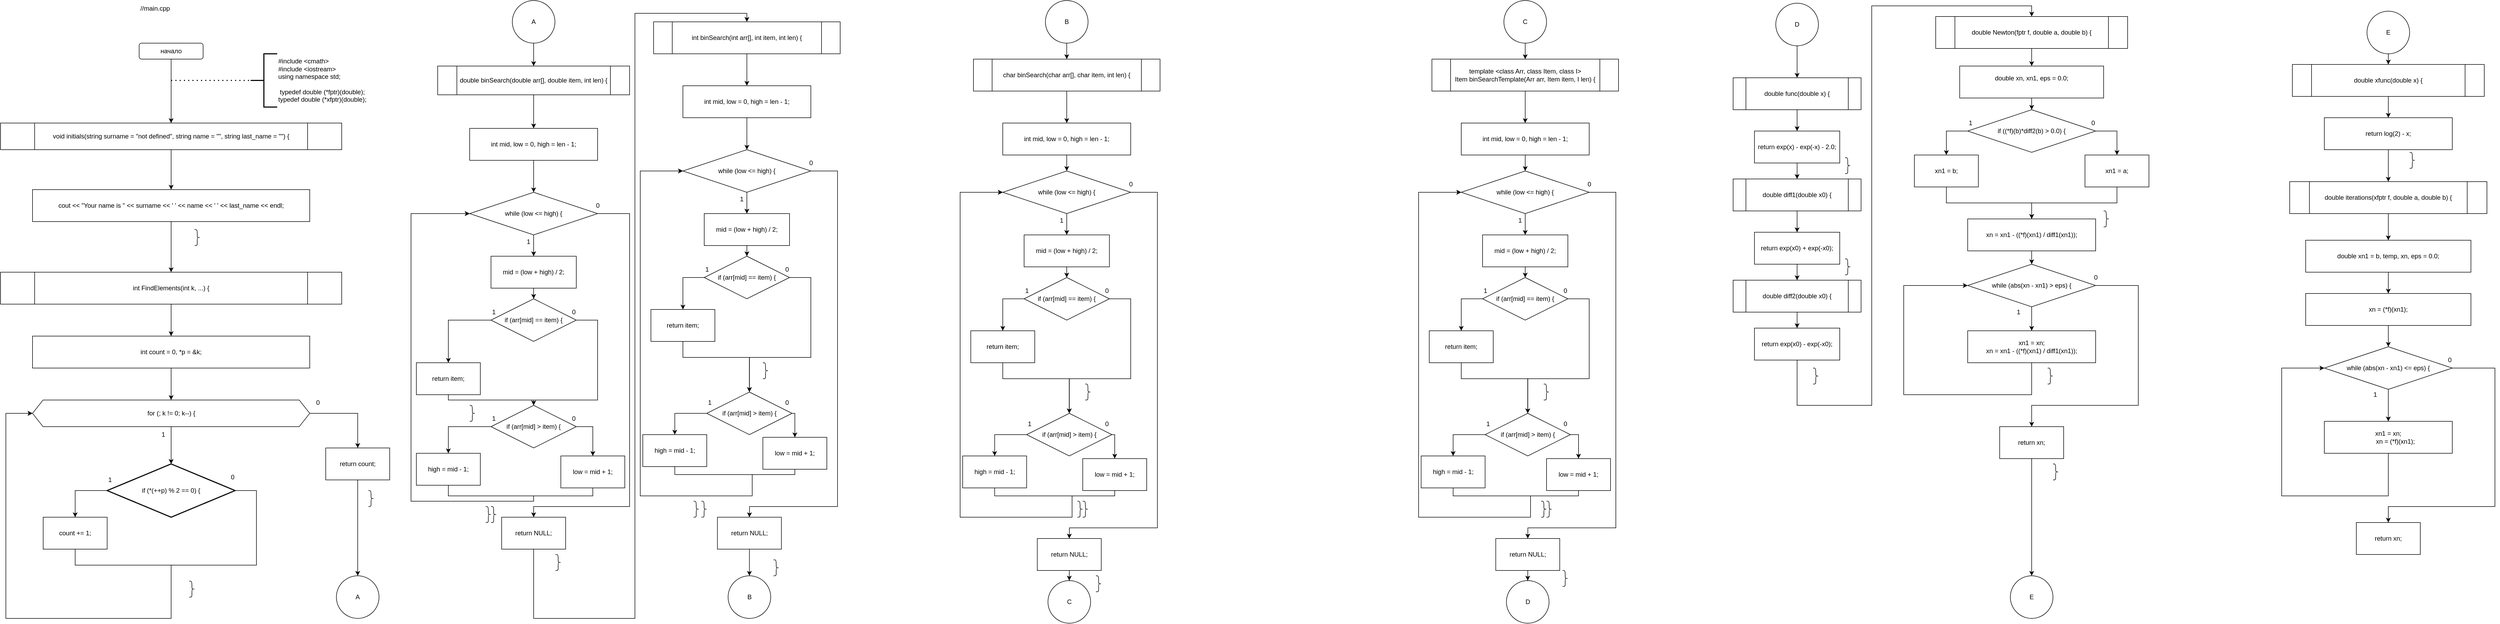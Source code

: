 <mxfile version="22.1.2" type="device">
  <diagram name="Страница — 1" id="CIsSuHo_PtCQ0OKlHibi">
    <mxGraphModel dx="3585" dy="2210" grid="1" gridSize="10" guides="1" tooltips="1" connect="1" arrows="1" fold="1" page="1" pageScale="1" pageWidth="827" pageHeight="1169" math="0" shadow="0">
      <root>
        <mxCell id="0" />
        <mxCell id="1" parent="0" />
        <mxCell id="1dEma683ndw57dNa2m9B-9" value="" style="edgeStyle=orthogonalEdgeStyle;rounded=0;orthogonalLoop=1;jettySize=auto;html=1;entryX=0.5;entryY=0;entryDx=0;entryDy=0;" edge="1" parent="1" source="1dEma683ndw57dNa2m9B-1" target="1dEma683ndw57dNa2m9B-13">
          <mxGeometry relative="1" as="geometry">
            <mxPoint x="390" y="190" as="targetPoint" />
          </mxGeometry>
        </mxCell>
        <mxCell id="1dEma683ndw57dNa2m9B-1" value="начало" style="rounded=1;whiteSpace=wrap;html=1;" vertex="1" parent="1">
          <mxGeometry x="330" y="80" width="120" height="30" as="geometry" />
        </mxCell>
        <mxCell id="1dEma683ndw57dNa2m9B-2" value="//main.cpp" style="text;html=1;strokeColor=none;fillColor=none;align=center;verticalAlign=middle;whiteSpace=wrap;rounded=0;" vertex="1" parent="1">
          <mxGeometry x="330" width="60" height="30" as="geometry" />
        </mxCell>
        <mxCell id="1dEma683ndw57dNa2m9B-11" value="&lt;div&gt;#include &amp;lt;cmath&amp;gt;&lt;/div&gt;&lt;div&gt;#include &amp;lt;iostream&amp;gt;&lt;/div&gt;&lt;div&gt;&lt;span style=&quot;background-color: initial;&quot;&gt;using namespace std;&lt;/span&gt;&lt;br&gt;&lt;/div&gt;&lt;div&gt;&lt;span style=&quot;background-color: initial;&quot;&gt;&lt;br&gt;&lt;/span&gt;&lt;/div&gt;&lt;div&gt;&lt;div style=&quot;border-color: var(--border-color); text-align: center;&quot;&gt;typedef double (*fptr)(double);&lt;/div&gt;&lt;div style=&quot;border-color: var(--border-color); text-align: center;&quot;&gt;typedef double (*xfptr)(double);&lt;/div&gt;&lt;/div&gt;" style="strokeWidth=2;html=1;shape=mxgraph.flowchart.annotation_2;align=left;labelPosition=right;pointerEvents=1;" vertex="1" parent="1">
          <mxGeometry x="539" y="100" width="50" height="100" as="geometry" />
        </mxCell>
        <mxCell id="1dEma683ndw57dNa2m9B-12" value="" style="endArrow=none;dashed=1;html=1;dashPattern=1 3;strokeWidth=2;rounded=0;entryX=0;entryY=0.5;entryDx=0;entryDy=0;entryPerimeter=0;" edge="1" parent="1" target="1dEma683ndw57dNa2m9B-11">
          <mxGeometry width="50" height="50" relative="1" as="geometry">
            <mxPoint x="390" y="150" as="sourcePoint" />
            <mxPoint x="470" y="240" as="targetPoint" />
          </mxGeometry>
        </mxCell>
        <mxCell id="1dEma683ndw57dNa2m9B-15" value="" style="edgeStyle=orthogonalEdgeStyle;rounded=0;orthogonalLoop=1;jettySize=auto;html=1;" edge="1" parent="1" source="1dEma683ndw57dNa2m9B-13" target="1dEma683ndw57dNa2m9B-14">
          <mxGeometry relative="1" as="geometry" />
        </mxCell>
        <mxCell id="1dEma683ndw57dNa2m9B-13" value="&lt;div&gt;void initials(string surname = &quot;not defined&quot;, string name = &quot;&quot;, string last_name = &quot;&quot;)&amp;nbsp;&lt;span style=&quot;background-color: initial;&quot;&gt;{&lt;/span&gt;&lt;/div&gt;" style="shape=process;whiteSpace=wrap;html=1;backgroundOutline=1;" vertex="1" parent="1">
          <mxGeometry x="70" y="230" width="640" height="50" as="geometry" />
        </mxCell>
        <mxCell id="1dEma683ndw57dNa2m9B-18" value="" style="edgeStyle=orthogonalEdgeStyle;rounded=0;orthogonalLoop=1;jettySize=auto;html=1;" edge="1" parent="1" source="1dEma683ndw57dNa2m9B-14" target="1dEma683ndw57dNa2m9B-17">
          <mxGeometry relative="1" as="geometry" />
        </mxCell>
        <mxCell id="1dEma683ndw57dNa2m9B-14" value="cout &amp;lt;&amp;lt; &quot;Your name is &quot; &amp;lt;&amp;lt; surname &amp;lt;&amp;lt; &#39; &#39; &amp;lt;&amp;lt; name &amp;lt;&amp;lt; &#39; &#39; &amp;lt;&amp;lt; last_name &amp;lt;&amp;lt; endl;" style="whiteSpace=wrap;html=1;" vertex="1" parent="1">
          <mxGeometry x="130" y="355" width="520" height="60" as="geometry" />
        </mxCell>
        <mxCell id="1dEma683ndw57dNa2m9B-16" value="" style="shape=curlyBracket;whiteSpace=wrap;html=1;rounded=1;flipH=1;labelPosition=right;verticalLabelPosition=middle;align=left;verticalAlign=middle;" vertex="1" parent="1">
          <mxGeometry x="434" y="430" width="10" height="30" as="geometry" />
        </mxCell>
        <mxCell id="1dEma683ndw57dNa2m9B-20" value="" style="edgeStyle=orthogonalEdgeStyle;rounded=0;orthogonalLoop=1;jettySize=auto;html=1;" edge="1" parent="1" source="1dEma683ndw57dNa2m9B-17" target="1dEma683ndw57dNa2m9B-19">
          <mxGeometry relative="1" as="geometry" />
        </mxCell>
        <mxCell id="1dEma683ndw57dNa2m9B-17" value="&lt;div&gt;int FindElements(int k, ...)&amp;nbsp;&lt;span style=&quot;background-color: initial;&quot;&gt;{&lt;/span&gt;&lt;/div&gt;" style="shape=process;whiteSpace=wrap;html=1;backgroundOutline=1;" vertex="1" parent="1">
          <mxGeometry x="70" y="510" width="640" height="60" as="geometry" />
        </mxCell>
        <mxCell id="1dEma683ndw57dNa2m9B-23" value="" style="edgeStyle=orthogonalEdgeStyle;rounded=0;orthogonalLoop=1;jettySize=auto;html=1;" edge="1" parent="1" source="1dEma683ndw57dNa2m9B-19" target="1dEma683ndw57dNa2m9B-22">
          <mxGeometry relative="1" as="geometry" />
        </mxCell>
        <mxCell id="1dEma683ndw57dNa2m9B-19" value="int count = 0, *p = &amp;amp;k;" style="rounded=0;whiteSpace=wrap;html=1;" vertex="1" parent="1">
          <mxGeometry x="130" y="630" width="520" height="60" as="geometry" />
        </mxCell>
        <mxCell id="1dEma683ndw57dNa2m9B-37" value="" style="edgeStyle=orthogonalEdgeStyle;rounded=0;orthogonalLoop=1;jettySize=auto;html=1;" edge="1" parent="1" source="1dEma683ndw57dNa2m9B-22" target="1dEma683ndw57dNa2m9B-24">
          <mxGeometry relative="1" as="geometry" />
        </mxCell>
        <mxCell id="1dEma683ndw57dNa2m9B-42" value="" style="edgeStyle=orthogonalEdgeStyle;rounded=0;orthogonalLoop=1;jettySize=auto;html=1;" edge="1" parent="1" source="1dEma683ndw57dNa2m9B-22" target="1dEma683ndw57dNa2m9B-41">
          <mxGeometry relative="1" as="geometry" />
        </mxCell>
        <mxCell id="1dEma683ndw57dNa2m9B-22" value="for (; k != 0; k--) {" style="verticalLabelPosition=middle;verticalAlign=middle;html=1;shape=hexagon;perimeter=hexagonPerimeter2;arcSize=6;size=0.038;labelPosition=center;align=center;" vertex="1" parent="1">
          <mxGeometry x="130" y="750" width="520" height="50" as="geometry" />
        </mxCell>
        <mxCell id="1dEma683ndw57dNa2m9B-30" style="edgeStyle=orthogonalEdgeStyle;rounded=0;orthogonalLoop=1;jettySize=auto;html=1;entryX=0.5;entryY=0;entryDx=0;entryDy=0;exitX=0;exitY=0.5;exitDx=0;exitDy=0;exitPerimeter=0;" edge="1" parent="1" source="1dEma683ndw57dNa2m9B-24" target="1dEma683ndw57dNa2m9B-29">
          <mxGeometry relative="1" as="geometry" />
        </mxCell>
        <mxCell id="1dEma683ndw57dNa2m9B-31" style="edgeStyle=orthogonalEdgeStyle;rounded=0;orthogonalLoop=1;jettySize=auto;html=1;exitX=1;exitY=0.5;exitDx=0;exitDy=0;exitPerimeter=0;entryX=0;entryY=0.5;entryDx=0;entryDy=0;" edge="1" parent="1" source="1dEma683ndw57dNa2m9B-24" target="1dEma683ndw57dNa2m9B-22">
          <mxGeometry relative="1" as="geometry">
            <mxPoint x="390" y="1090" as="targetPoint" />
            <Array as="points">
              <mxPoint x="550" y="920" />
              <mxPoint x="550" y="1060" />
              <mxPoint x="390" y="1060" />
              <mxPoint x="390" y="1160" />
              <mxPoint x="80" y="1160" />
              <mxPoint x="80" y="775" />
            </Array>
          </mxGeometry>
        </mxCell>
        <mxCell id="1dEma683ndw57dNa2m9B-24" value="if (*(++p) % 2 == 0) {" style="strokeWidth=2;html=1;shape=mxgraph.flowchart.decision;whiteSpace=wrap;" vertex="1" parent="1">
          <mxGeometry x="270" y="870" width="240" height="100" as="geometry" />
        </mxCell>
        <mxCell id="1dEma683ndw57dNa2m9B-27" value="1" style="text;html=1;align=center;verticalAlign=middle;resizable=0;points=[];autosize=1;strokeColor=none;fillColor=none;fontSize=12;" vertex="1" parent="1">
          <mxGeometry x="260" y="885" width="30" height="30" as="geometry" />
        </mxCell>
        <mxCell id="1dEma683ndw57dNa2m9B-28" value="0" style="text;html=1;align=center;verticalAlign=middle;resizable=0;points=[];autosize=1;strokeColor=none;fillColor=none;fontSize=12;" vertex="1" parent="1">
          <mxGeometry x="490" y="880" width="30" height="30" as="geometry" />
        </mxCell>
        <mxCell id="1dEma683ndw57dNa2m9B-32" style="edgeStyle=orthogonalEdgeStyle;rounded=0;orthogonalLoop=1;jettySize=auto;html=1;exitX=0.5;exitY=1;exitDx=0;exitDy=0;entryX=0;entryY=0.5;entryDx=0;entryDy=0;" edge="1" parent="1" source="1dEma683ndw57dNa2m9B-29" target="1dEma683ndw57dNa2m9B-22">
          <mxGeometry relative="1" as="geometry">
            <mxPoint x="390" y="1090" as="targetPoint" />
            <Array as="points">
              <mxPoint x="210" y="1060" />
              <mxPoint x="390" y="1060" />
              <mxPoint x="390" y="1160" />
              <mxPoint x="80" y="1160" />
              <mxPoint x="80" y="775" />
            </Array>
          </mxGeometry>
        </mxCell>
        <mxCell id="1dEma683ndw57dNa2m9B-29" value="count += 1;" style="rounded=0;whiteSpace=wrap;html=1;" vertex="1" parent="1">
          <mxGeometry x="150" y="970" width="120" height="60" as="geometry" />
        </mxCell>
        <mxCell id="1dEma683ndw57dNa2m9B-38" value="1" style="text;html=1;align=center;verticalAlign=middle;resizable=0;points=[];autosize=1;strokeColor=none;fillColor=none;" vertex="1" parent="1">
          <mxGeometry x="360" y="800" width="30" height="30" as="geometry" />
        </mxCell>
        <mxCell id="1dEma683ndw57dNa2m9B-39" value="0" style="text;html=1;align=center;verticalAlign=middle;resizable=0;points=[];autosize=1;strokeColor=none;fillColor=none;" vertex="1" parent="1">
          <mxGeometry x="650" y="740" width="30" height="30" as="geometry" />
        </mxCell>
        <mxCell id="1dEma683ndw57dNa2m9B-44" style="edgeStyle=orthogonalEdgeStyle;rounded=0;orthogonalLoop=1;jettySize=auto;html=1;" edge="1" parent="1" source="1dEma683ndw57dNa2m9B-41">
          <mxGeometry relative="1" as="geometry">
            <mxPoint x="740" y="1080" as="targetPoint" />
          </mxGeometry>
        </mxCell>
        <mxCell id="1dEma683ndw57dNa2m9B-41" value="return count;" style="whiteSpace=wrap;html=1;arcSize=6;" vertex="1" parent="1">
          <mxGeometry x="680" y="840" width="120" height="60" as="geometry" />
        </mxCell>
        <mxCell id="1dEma683ndw57dNa2m9B-43" value="A" style="ellipse;whiteSpace=wrap;html=1;aspect=fixed;" vertex="1" parent="1">
          <mxGeometry x="700" y="1080" width="80" height="80" as="geometry" />
        </mxCell>
        <mxCell id="1dEma683ndw57dNa2m9B-48" value="" style="edgeStyle=orthogonalEdgeStyle;rounded=0;orthogonalLoop=1;jettySize=auto;html=1;exitX=0.5;exitY=1;exitDx=0;exitDy=0;" edge="1" parent="1" source="1dEma683ndw57dNa2m9B-46" target="1dEma683ndw57dNa2m9B-47">
          <mxGeometry relative="1" as="geometry">
            <mxPoint x="1070" y="80" as="sourcePoint" />
          </mxGeometry>
        </mxCell>
        <mxCell id="1dEma683ndw57dNa2m9B-46" value="A" style="ellipse;whiteSpace=wrap;html=1;aspect=fixed;" vertex="1" parent="1">
          <mxGeometry x="1030" width="80" height="80" as="geometry" />
        </mxCell>
        <mxCell id="1dEma683ndw57dNa2m9B-51" value="" style="edgeStyle=orthogonalEdgeStyle;rounded=0;orthogonalLoop=1;jettySize=auto;html=1;" edge="1" parent="1" source="1dEma683ndw57dNa2m9B-47" target="1dEma683ndw57dNa2m9B-50">
          <mxGeometry relative="1" as="geometry" />
        </mxCell>
        <mxCell id="1dEma683ndw57dNa2m9B-47" value="double binSearch(double arr[], double item, int len) {" style="shape=process;whiteSpace=wrap;html=1;backgroundOutline=1;" vertex="1" parent="1">
          <mxGeometry x="890" y="123" width="360" height="54" as="geometry" />
        </mxCell>
        <mxCell id="1dEma683ndw57dNa2m9B-49" value="" style="shape=curlyBracket;whiteSpace=wrap;html=1;rounded=1;flipH=1;labelPosition=right;verticalLabelPosition=middle;align=left;verticalAlign=middle;" vertex="1" parent="1">
          <mxGeometry x="424" y="1090" width="10" height="30" as="geometry" />
        </mxCell>
        <mxCell id="1dEma683ndw57dNa2m9B-53" value="" style="edgeStyle=orthogonalEdgeStyle;rounded=0;orthogonalLoop=1;jettySize=auto;html=1;" edge="1" parent="1" source="1dEma683ndw57dNa2m9B-50" target="1dEma683ndw57dNa2m9B-52">
          <mxGeometry relative="1" as="geometry" />
        </mxCell>
        <mxCell id="1dEma683ndw57dNa2m9B-50" value="int mid, low = 0, high = len - 1;" style="whiteSpace=wrap;html=1;" vertex="1" parent="1">
          <mxGeometry x="950" y="240" width="240" height="60" as="geometry" />
        </mxCell>
        <mxCell id="1dEma683ndw57dNa2m9B-55" value="" style="edgeStyle=orthogonalEdgeStyle;rounded=0;orthogonalLoop=1;jettySize=auto;html=1;" edge="1" parent="1" source="1dEma683ndw57dNa2m9B-52" target="1dEma683ndw57dNa2m9B-54">
          <mxGeometry relative="1" as="geometry" />
        </mxCell>
        <mxCell id="1dEma683ndw57dNa2m9B-52" value="while (low &amp;lt;= high) {" style="rhombus;whiteSpace=wrap;html=1;" vertex="1" parent="1">
          <mxGeometry x="950" y="360" width="240" height="80" as="geometry" />
        </mxCell>
        <mxCell id="1dEma683ndw57dNa2m9B-59" value="" style="edgeStyle=orthogonalEdgeStyle;rounded=0;orthogonalLoop=1;jettySize=auto;html=1;" edge="1" parent="1" source="1dEma683ndw57dNa2m9B-54" target="1dEma683ndw57dNa2m9B-58">
          <mxGeometry relative="1" as="geometry" />
        </mxCell>
        <mxCell id="1dEma683ndw57dNa2m9B-54" value="mid = (low + high) / 2;" style="whiteSpace=wrap;html=1;" vertex="1" parent="1">
          <mxGeometry x="990" y="480" width="160" height="60" as="geometry" />
        </mxCell>
        <mxCell id="1dEma683ndw57dNa2m9B-65" value="" style="edgeStyle=orthogonalEdgeStyle;rounded=0;orthogonalLoop=1;jettySize=auto;html=1;" edge="1" parent="1" source="1dEma683ndw57dNa2m9B-58" target="1dEma683ndw57dNa2m9B-64">
          <mxGeometry relative="1" as="geometry" />
        </mxCell>
        <mxCell id="1dEma683ndw57dNa2m9B-66" style="edgeStyle=orthogonalEdgeStyle;rounded=0;orthogonalLoop=1;jettySize=auto;html=1;entryX=0.5;entryY=0;entryDx=0;entryDy=0;exitX=1;exitY=0.5;exitDx=0;exitDy=0;" edge="1" parent="1" source="1dEma683ndw57dNa2m9B-58" target="1dEma683ndw57dNa2m9B-68">
          <mxGeometry relative="1" as="geometry">
            <mxPoint x="1230" y="680" as="targetPoint" />
            <Array as="points">
              <mxPoint x="1190" y="600" />
              <mxPoint x="1190" y="750" />
              <mxPoint x="1070" y="750" />
            </Array>
          </mxGeometry>
        </mxCell>
        <mxCell id="1dEma683ndw57dNa2m9B-58" value="if (arr[mid] == item) {" style="rhombus;whiteSpace=wrap;html=1;" vertex="1" parent="1">
          <mxGeometry x="990" y="560" width="160" height="80" as="geometry" />
        </mxCell>
        <mxCell id="1dEma683ndw57dNa2m9B-60" value="1" style="text;html=1;align=center;verticalAlign=middle;resizable=0;points=[];autosize=1;strokeColor=none;fillColor=none;" vertex="1" parent="1">
          <mxGeometry x="1045" y="438" width="30" height="30" as="geometry" />
        </mxCell>
        <mxCell id="1dEma683ndw57dNa2m9B-61" value="0" style="text;html=1;align=center;verticalAlign=middle;resizable=0;points=[];autosize=1;strokeColor=none;fillColor=none;" vertex="1" parent="1">
          <mxGeometry x="1175" y="370" width="30" height="30" as="geometry" />
        </mxCell>
        <mxCell id="1dEma683ndw57dNa2m9B-62" value="1" style="text;html=1;align=center;verticalAlign=middle;resizable=0;points=[];autosize=1;strokeColor=none;fillColor=none;" vertex="1" parent="1">
          <mxGeometry x="980" y="570" width="30" height="30" as="geometry" />
        </mxCell>
        <mxCell id="1dEma683ndw57dNa2m9B-63" value="0" style="text;html=1;align=center;verticalAlign=middle;resizable=0;points=[];autosize=1;strokeColor=none;fillColor=none;" vertex="1" parent="1">
          <mxGeometry x="1130" y="570" width="30" height="30" as="geometry" />
        </mxCell>
        <mxCell id="1dEma683ndw57dNa2m9B-69" value="" style="edgeStyle=orthogonalEdgeStyle;rounded=0;orthogonalLoop=1;jettySize=auto;html=1;exitX=0.5;exitY=1;exitDx=0;exitDy=0;entryX=0.5;entryY=0;entryDx=0;entryDy=0;" edge="1" parent="1" source="1dEma683ndw57dNa2m9B-64" target="1dEma683ndw57dNa2m9B-68">
          <mxGeometry relative="1" as="geometry">
            <Array as="points">
              <mxPoint x="910" y="750" />
              <mxPoint x="1070" y="750" />
            </Array>
          </mxGeometry>
        </mxCell>
        <mxCell id="1dEma683ndw57dNa2m9B-64" value="return item;" style="whiteSpace=wrap;html=1;" vertex="1" parent="1">
          <mxGeometry x="850" y="680" width="120" height="60" as="geometry" />
        </mxCell>
        <mxCell id="1dEma683ndw57dNa2m9B-73" value="" style="edgeStyle=orthogonalEdgeStyle;rounded=0;orthogonalLoop=1;jettySize=auto;html=1;" edge="1" parent="1" source="1dEma683ndw57dNa2m9B-68" target="1dEma683ndw57dNa2m9B-72">
          <mxGeometry relative="1" as="geometry" />
        </mxCell>
        <mxCell id="1dEma683ndw57dNa2m9B-75" value="" style="edgeStyle=orthogonalEdgeStyle;rounded=0;orthogonalLoop=1;jettySize=auto;html=1;exitX=1;exitY=0.5;exitDx=0;exitDy=0;" edge="1" parent="1" source="1dEma683ndw57dNa2m9B-68" target="1dEma683ndw57dNa2m9B-74">
          <mxGeometry relative="1" as="geometry" />
        </mxCell>
        <mxCell id="1dEma683ndw57dNa2m9B-68" value="if (arr[mid] &amp;gt; item) {" style="rhombus;whiteSpace=wrap;html=1;" vertex="1" parent="1">
          <mxGeometry x="990" y="760" width="160" height="80" as="geometry" />
        </mxCell>
        <mxCell id="1dEma683ndw57dNa2m9B-70" value="1" style="text;html=1;align=center;verticalAlign=middle;resizable=0;points=[];autosize=1;strokeColor=none;fillColor=none;" vertex="1" parent="1">
          <mxGeometry x="980" y="770" width="30" height="30" as="geometry" />
        </mxCell>
        <mxCell id="1dEma683ndw57dNa2m9B-71" value="0" style="text;html=1;align=center;verticalAlign=middle;resizable=0;points=[];autosize=1;strokeColor=none;fillColor=none;" vertex="1" parent="1">
          <mxGeometry x="1130" y="770" width="30" height="30" as="geometry" />
        </mxCell>
        <mxCell id="1dEma683ndw57dNa2m9B-76" style="edgeStyle=orthogonalEdgeStyle;rounded=0;orthogonalLoop=1;jettySize=auto;html=1;entryX=0;entryY=0.5;entryDx=0;entryDy=0;" edge="1" parent="1" source="1dEma683ndw57dNa2m9B-72" target="1dEma683ndw57dNa2m9B-52">
          <mxGeometry relative="1" as="geometry">
            <mxPoint x="1070" y="1010" as="targetPoint" />
            <Array as="points">
              <mxPoint x="910" y="930" />
              <mxPoint x="1070" y="930" />
              <mxPoint x="1070" y="940" />
              <mxPoint x="840" y="940" />
              <mxPoint x="840" y="400" />
            </Array>
          </mxGeometry>
        </mxCell>
        <mxCell id="1dEma683ndw57dNa2m9B-72" value="high = mid - 1;" style="whiteSpace=wrap;html=1;" vertex="1" parent="1">
          <mxGeometry x="850" y="850" width="120" height="60" as="geometry" />
        </mxCell>
        <mxCell id="1dEma683ndw57dNa2m9B-77" style="edgeStyle=orthogonalEdgeStyle;rounded=0;orthogonalLoop=1;jettySize=auto;html=1;entryX=0;entryY=0.5;entryDx=0;entryDy=0;exitX=0.5;exitY=1;exitDx=0;exitDy=0;" edge="1" parent="1" source="1dEma683ndw57dNa2m9B-74" target="1dEma683ndw57dNa2m9B-52">
          <mxGeometry relative="1" as="geometry">
            <mxPoint x="1100" y="1010" as="targetPoint" />
            <Array as="points">
              <mxPoint x="1181" y="930" />
              <mxPoint x="1070" y="930" />
              <mxPoint x="1070" y="940" />
              <mxPoint x="840" y="940" />
              <mxPoint x="840" y="400" />
            </Array>
          </mxGeometry>
        </mxCell>
        <mxCell id="1dEma683ndw57dNa2m9B-74" value="low = mid + 1;" style="whiteSpace=wrap;html=1;" vertex="1" parent="1">
          <mxGeometry x="1121" y="855" width="120" height="60" as="geometry" />
        </mxCell>
        <mxCell id="1dEma683ndw57dNa2m9B-80" value="" style="edgeStyle=orthogonalEdgeStyle;rounded=0;orthogonalLoop=1;jettySize=auto;html=1;exitX=0.5;exitY=1;exitDx=0;exitDy=0;entryX=0.5;entryY=0;entryDx=0;entryDy=0;" edge="1" parent="1" source="1dEma683ndw57dNa2m9B-78" target="1dEma683ndw57dNa2m9B-84">
          <mxGeometry relative="1" as="geometry">
            <mxPoint x="1480" y="40" as="targetPoint" />
            <Array as="points">
              <mxPoint x="1070" y="1160" />
              <mxPoint x="1260" y="1160" />
              <mxPoint x="1260" y="24" />
              <mxPoint x="1470" y="24" />
            </Array>
          </mxGeometry>
        </mxCell>
        <mxCell id="1dEma683ndw57dNa2m9B-78" value="return NULL;" style="rounded=0;whiteSpace=wrap;html=1;" vertex="1" parent="1">
          <mxGeometry x="1010" y="970" width="120" height="60" as="geometry" />
        </mxCell>
        <mxCell id="1dEma683ndw57dNa2m9B-79" value="B" style="ellipse;whiteSpace=wrap;html=1;aspect=fixed;" vertex="1" parent="1">
          <mxGeometry x="1434.75" y="1080" width="80" height="80" as="geometry" />
        </mxCell>
        <mxCell id="1dEma683ndw57dNa2m9B-148" value="" style="edgeStyle=orthogonalEdgeStyle;rounded=0;orthogonalLoop=1;jettySize=auto;html=1;" edge="1" parent="1" source="1dEma683ndw57dNa2m9B-81" target="1dEma683ndw57dNa2m9B-120">
          <mxGeometry relative="1" as="geometry" />
        </mxCell>
        <mxCell id="1dEma683ndw57dNa2m9B-81" value="B" style="ellipse;whiteSpace=wrap;html=1;aspect=fixed;" vertex="1" parent="1">
          <mxGeometry x="2030" width="80" height="80" as="geometry" />
        </mxCell>
        <mxCell id="1dEma683ndw57dNa2m9B-83" value="" style="edgeStyle=orthogonalEdgeStyle;rounded=0;orthogonalLoop=1;jettySize=auto;html=1;" edge="1" parent="1" source="1dEma683ndw57dNa2m9B-84" target="1dEma683ndw57dNa2m9B-86">
          <mxGeometry relative="1" as="geometry" />
        </mxCell>
        <mxCell id="1dEma683ndw57dNa2m9B-84" value="int binSearch(int arr[], int item, int len) {" style="shape=process;whiteSpace=wrap;html=1;backgroundOutline=1;" vertex="1" parent="1">
          <mxGeometry x="1295" y="40" width="350" height="60" as="geometry" />
        </mxCell>
        <mxCell id="1dEma683ndw57dNa2m9B-85" value="" style="edgeStyle=orthogonalEdgeStyle;rounded=0;orthogonalLoop=1;jettySize=auto;html=1;" edge="1" parent="1" source="1dEma683ndw57dNa2m9B-86" target="1dEma683ndw57dNa2m9B-88">
          <mxGeometry relative="1" as="geometry" />
        </mxCell>
        <mxCell id="1dEma683ndw57dNa2m9B-86" value="int mid, low = 0, high = len - 1;" style="whiteSpace=wrap;html=1;" vertex="1" parent="1">
          <mxGeometry x="1350" y="160" width="240" height="60" as="geometry" />
        </mxCell>
        <mxCell id="1dEma683ndw57dNa2m9B-87" value="" style="edgeStyle=orthogonalEdgeStyle;rounded=0;orthogonalLoop=1;jettySize=auto;html=1;" edge="1" parent="1" source="1dEma683ndw57dNa2m9B-88" target="1dEma683ndw57dNa2m9B-90">
          <mxGeometry relative="1" as="geometry" />
        </mxCell>
        <mxCell id="1dEma683ndw57dNa2m9B-88" value="while (low &amp;lt;= high) {" style="rhombus;whiteSpace=wrap;html=1;" vertex="1" parent="1">
          <mxGeometry x="1350" y="280" width="240" height="80" as="geometry" />
        </mxCell>
        <mxCell id="1dEma683ndw57dNa2m9B-89" value="" style="edgeStyle=orthogonalEdgeStyle;rounded=0;orthogonalLoop=1;jettySize=auto;html=1;" edge="1" parent="1" source="1dEma683ndw57dNa2m9B-90" target="1dEma683ndw57dNa2m9B-93">
          <mxGeometry relative="1" as="geometry" />
        </mxCell>
        <mxCell id="1dEma683ndw57dNa2m9B-90" value="mid = (low + high) / 2;" style="whiteSpace=wrap;html=1;" vertex="1" parent="1">
          <mxGeometry x="1390" y="400" width="160" height="60" as="geometry" />
        </mxCell>
        <mxCell id="1dEma683ndw57dNa2m9B-91" value="" style="edgeStyle=orthogonalEdgeStyle;rounded=0;orthogonalLoop=1;jettySize=auto;html=1;entryX=0.5;entryY=0;entryDx=0;entryDy=0;exitX=0;exitY=0.5;exitDx=0;exitDy=0;" edge="1" parent="1" source="1dEma683ndw57dNa2m9B-93" target="1dEma683ndw57dNa2m9B-99">
          <mxGeometry relative="1" as="geometry">
            <mxPoint x="1310" y="600" as="targetPoint" />
          </mxGeometry>
        </mxCell>
        <mxCell id="1dEma683ndw57dNa2m9B-92" style="edgeStyle=orthogonalEdgeStyle;rounded=0;orthogonalLoop=1;jettySize=auto;html=1;entryX=0.5;entryY=0;entryDx=0;entryDy=0;exitX=1;exitY=0.5;exitDx=0;exitDy=0;" edge="1" parent="1" source="1dEma683ndw57dNa2m9B-93" target="1dEma683ndw57dNa2m9B-102">
          <mxGeometry relative="1" as="geometry">
            <mxPoint x="1630" y="600" as="targetPoint" />
            <Array as="points">
              <mxPoint x="1590" y="520" />
              <mxPoint x="1590" y="670" />
              <mxPoint x="1475" y="670" />
            </Array>
          </mxGeometry>
        </mxCell>
        <mxCell id="1dEma683ndw57dNa2m9B-93" value="if (arr[mid] == item) {" style="rhombus;whiteSpace=wrap;html=1;" vertex="1" parent="1">
          <mxGeometry x="1390" y="480" width="160" height="80" as="geometry" />
        </mxCell>
        <mxCell id="1dEma683ndw57dNa2m9B-94" value="1" style="text;html=1;align=center;verticalAlign=middle;resizable=0;points=[];autosize=1;strokeColor=none;fillColor=none;" vertex="1" parent="1">
          <mxGeometry x="1445" y="358" width="30" height="30" as="geometry" />
        </mxCell>
        <mxCell id="1dEma683ndw57dNa2m9B-95" value="0" style="text;html=1;align=center;verticalAlign=middle;resizable=0;points=[];autosize=1;strokeColor=none;fillColor=none;" vertex="1" parent="1">
          <mxGeometry x="1575" y="290" width="30" height="30" as="geometry" />
        </mxCell>
        <mxCell id="1dEma683ndw57dNa2m9B-96" value="1" style="text;html=1;align=center;verticalAlign=middle;resizable=0;points=[];autosize=1;strokeColor=none;fillColor=none;" vertex="1" parent="1">
          <mxGeometry x="1380" y="490" width="30" height="30" as="geometry" />
        </mxCell>
        <mxCell id="1dEma683ndw57dNa2m9B-97" value="0" style="text;html=1;align=center;verticalAlign=middle;resizable=0;points=[];autosize=1;strokeColor=none;fillColor=none;" vertex="1" parent="1">
          <mxGeometry x="1530" y="490" width="30" height="30" as="geometry" />
        </mxCell>
        <mxCell id="1dEma683ndw57dNa2m9B-98" value="" style="edgeStyle=orthogonalEdgeStyle;rounded=0;orthogonalLoop=1;jettySize=auto;html=1;exitX=0.5;exitY=1;exitDx=0;exitDy=0;entryX=0.5;entryY=0;entryDx=0;entryDy=0;" edge="1" parent="1" source="1dEma683ndw57dNa2m9B-99" target="1dEma683ndw57dNa2m9B-102">
          <mxGeometry relative="1" as="geometry">
            <Array as="points">
              <mxPoint x="1350" y="670" />
              <mxPoint x="1475" y="670" />
            </Array>
            <mxPoint x="1310" y="660" as="sourcePoint" />
          </mxGeometry>
        </mxCell>
        <mxCell id="1dEma683ndw57dNa2m9B-99" value="return item;" style="whiteSpace=wrap;html=1;" vertex="1" parent="1">
          <mxGeometry x="1290" y="580" width="120" height="60" as="geometry" />
        </mxCell>
        <mxCell id="1dEma683ndw57dNa2m9B-100" value="" style="edgeStyle=orthogonalEdgeStyle;rounded=0;orthogonalLoop=1;jettySize=auto;html=1;entryX=0.5;entryY=0;entryDx=0;entryDy=0;exitX=0;exitY=0.5;exitDx=0;exitDy=0;" edge="1" parent="1" source="1dEma683ndw57dNa2m9B-102" target="1dEma683ndw57dNa2m9B-106">
          <mxGeometry relative="1" as="geometry">
            <mxPoint x="1334.75" y="825" as="targetPoint" />
          </mxGeometry>
        </mxCell>
        <mxCell id="1dEma683ndw57dNa2m9B-101" value="" style="edgeStyle=orthogonalEdgeStyle;rounded=0;orthogonalLoop=1;jettySize=auto;html=1;entryX=0.5;entryY=0;entryDx=0;entryDy=0;exitX=1;exitY=0.5;exitDx=0;exitDy=0;" edge="1" parent="1" source="1dEma683ndw57dNa2m9B-102" target="1dEma683ndw57dNa2m9B-110">
          <mxGeometry relative="1" as="geometry">
            <mxPoint x="1584.75" y="825" as="targetPoint" />
            <Array as="points">
              <mxPoint x="1560" y="775" />
            </Array>
          </mxGeometry>
        </mxCell>
        <mxCell id="1dEma683ndw57dNa2m9B-102" value="if (arr[mid] &amp;gt; item) {" style="rhombus;whiteSpace=wrap;html=1;" vertex="1" parent="1">
          <mxGeometry x="1394.75" y="735" width="160" height="80" as="geometry" />
        </mxCell>
        <mxCell id="1dEma683ndw57dNa2m9B-103" value="1" style="text;html=1;align=center;verticalAlign=middle;resizable=0;points=[];autosize=1;strokeColor=none;fillColor=none;" vertex="1" parent="1">
          <mxGeometry x="1384.75" y="740" width="30" height="30" as="geometry" />
        </mxCell>
        <mxCell id="1dEma683ndw57dNa2m9B-104" value="0" style="text;html=1;align=center;verticalAlign=middle;resizable=0;points=[];autosize=1;strokeColor=none;fillColor=none;" vertex="1" parent="1">
          <mxGeometry x="1530" y="740" width="30" height="30" as="geometry" />
        </mxCell>
        <mxCell id="1dEma683ndw57dNa2m9B-105" style="edgeStyle=orthogonalEdgeStyle;rounded=0;orthogonalLoop=1;jettySize=auto;html=1;entryX=0;entryY=0.5;entryDx=0;entryDy=0;exitX=0.5;exitY=1;exitDx=0;exitDy=0;" edge="1" parent="1" source="1dEma683ndw57dNa2m9B-106" target="1dEma683ndw57dNa2m9B-88">
          <mxGeometry relative="1" as="geometry">
            <mxPoint x="1474.75" y="985" as="targetPoint" />
            <Array as="points">
              <mxPoint x="1335" y="890" />
              <mxPoint x="1480" y="890" />
              <mxPoint x="1480" y="930" />
              <mxPoint x="1270" y="930" />
              <mxPoint x="1270" y="320" />
            </Array>
            <mxPoint x="1334.75" y="885" as="sourcePoint" />
          </mxGeometry>
        </mxCell>
        <mxCell id="1dEma683ndw57dNa2m9B-106" value="high = mid - 1;" style="whiteSpace=wrap;html=1;" vertex="1" parent="1">
          <mxGeometry x="1274.75" y="815" width="120" height="60" as="geometry" />
        </mxCell>
        <mxCell id="1dEma683ndw57dNa2m9B-107" style="edgeStyle=orthogonalEdgeStyle;rounded=0;orthogonalLoop=1;jettySize=auto;html=1;entryX=0;entryY=0.5;entryDx=0;entryDy=0;exitX=0.5;exitY=1;exitDx=0;exitDy=0;" edge="1" parent="1" target="1dEma683ndw57dNa2m9B-88" source="1dEma683ndw57dNa2m9B-110">
          <mxGeometry relative="1" as="geometry">
            <mxPoint x="1350" y="360.0" as="targetPoint" />
            <mxPoint x="1560" y="920" as="sourcePoint" />
            <Array as="points">
              <mxPoint x="1560" y="890" />
              <mxPoint x="1480" y="890" />
              <mxPoint x="1480" y="930" />
              <mxPoint x="1270" y="930" />
              <mxPoint x="1270" y="320" />
            </Array>
          </mxGeometry>
        </mxCell>
        <mxCell id="1dEma683ndw57dNa2m9B-111" style="edgeStyle=orthogonalEdgeStyle;rounded=0;orthogonalLoop=1;jettySize=auto;html=1;entryX=0.5;entryY=0;entryDx=0;entryDy=0;" edge="1" parent="1" source="1dEma683ndw57dNa2m9B-108" target="1dEma683ndw57dNa2m9B-79">
          <mxGeometry relative="1" as="geometry" />
        </mxCell>
        <mxCell id="1dEma683ndw57dNa2m9B-108" value="return NULL;" style="rounded=0;whiteSpace=wrap;html=1;" vertex="1" parent="1">
          <mxGeometry x="1414.75" y="970" width="120" height="60" as="geometry" />
        </mxCell>
        <mxCell id="1dEma683ndw57dNa2m9B-110" value="low = mid + 1;" style="whiteSpace=wrap;html=1;" vertex="1" parent="1">
          <mxGeometry x="1500" y="820" width="120" height="60" as="geometry" />
        </mxCell>
        <mxCell id="1dEma683ndw57dNa2m9B-115" value="" style="endArrow=classic;html=1;rounded=0;exitX=1;exitY=0.5;exitDx=0;exitDy=0;entryX=0.5;entryY=0;entryDx=0;entryDy=0;" edge="1" parent="1" source="1dEma683ndw57dNa2m9B-88" target="1dEma683ndw57dNa2m9B-108">
          <mxGeometry width="50" height="50" relative="1" as="geometry">
            <mxPoint x="1500" y="440" as="sourcePoint" />
            <mxPoint x="1550" y="390" as="targetPoint" />
            <Array as="points">
              <mxPoint x="1640" y="320" />
              <mxPoint x="1640" y="950" />
              <mxPoint x="1475" y="950" />
            </Array>
          </mxGeometry>
        </mxCell>
        <mxCell id="1dEma683ndw57dNa2m9B-117" value="" style="endArrow=classic;html=1;rounded=0;exitX=1;exitY=0.5;exitDx=0;exitDy=0;entryX=0.5;entryY=0;entryDx=0;entryDy=0;" edge="1" parent="1" source="1dEma683ndw57dNa2m9B-52" target="1dEma683ndw57dNa2m9B-78">
          <mxGeometry width="50" height="50" relative="1" as="geometry">
            <mxPoint x="1040" y="690" as="sourcePoint" />
            <mxPoint x="1090" y="640" as="targetPoint" />
            <Array as="points">
              <mxPoint x="1250" y="400" />
              <mxPoint x="1250" y="950" />
              <mxPoint x="1070" y="950" />
            </Array>
          </mxGeometry>
        </mxCell>
        <mxCell id="1dEma683ndw57dNa2m9B-118" value="C" style="ellipse;whiteSpace=wrap;html=1;aspect=fixed;" vertex="1" parent="1">
          <mxGeometry x="2034.75" y="1089" width="80" height="80" as="geometry" />
        </mxCell>
        <mxCell id="1dEma683ndw57dNa2m9B-119" value="" style="edgeStyle=orthogonalEdgeStyle;rounded=0;orthogonalLoop=1;jettySize=auto;html=1;" edge="1" parent="1" source="1dEma683ndw57dNa2m9B-120" target="1dEma683ndw57dNa2m9B-122">
          <mxGeometry relative="1" as="geometry" />
        </mxCell>
        <mxCell id="1dEma683ndw57dNa2m9B-120" value="char binSearch(char arr[], char item, int len) {" style="shape=process;whiteSpace=wrap;html=1;backgroundOutline=1;" vertex="1" parent="1">
          <mxGeometry x="1895" y="110" width="350" height="60" as="geometry" />
        </mxCell>
        <mxCell id="1dEma683ndw57dNa2m9B-121" value="" style="edgeStyle=orthogonalEdgeStyle;rounded=0;orthogonalLoop=1;jettySize=auto;html=1;" edge="1" parent="1" source="1dEma683ndw57dNa2m9B-122" target="1dEma683ndw57dNa2m9B-124">
          <mxGeometry relative="1" as="geometry" />
        </mxCell>
        <mxCell id="1dEma683ndw57dNa2m9B-122" value="int mid, low = 0, high = len - 1;" style="whiteSpace=wrap;html=1;" vertex="1" parent="1">
          <mxGeometry x="1950" y="230" width="240" height="60" as="geometry" />
        </mxCell>
        <mxCell id="1dEma683ndw57dNa2m9B-123" value="" style="edgeStyle=orthogonalEdgeStyle;rounded=0;orthogonalLoop=1;jettySize=auto;html=1;" edge="1" parent="1" source="1dEma683ndw57dNa2m9B-124" target="1dEma683ndw57dNa2m9B-126">
          <mxGeometry relative="1" as="geometry" />
        </mxCell>
        <mxCell id="1dEma683ndw57dNa2m9B-124" value="while (low &amp;lt;= high) {" style="rhombus;whiteSpace=wrap;html=1;" vertex="1" parent="1">
          <mxGeometry x="1950" y="320" width="240" height="80" as="geometry" />
        </mxCell>
        <mxCell id="1dEma683ndw57dNa2m9B-125" value="" style="edgeStyle=orthogonalEdgeStyle;rounded=0;orthogonalLoop=1;jettySize=auto;html=1;" edge="1" parent="1" source="1dEma683ndw57dNa2m9B-126" target="1dEma683ndw57dNa2m9B-129">
          <mxGeometry relative="1" as="geometry" />
        </mxCell>
        <mxCell id="1dEma683ndw57dNa2m9B-126" value="mid = (low + high) / 2;" style="whiteSpace=wrap;html=1;" vertex="1" parent="1">
          <mxGeometry x="1990" y="440" width="160" height="60" as="geometry" />
        </mxCell>
        <mxCell id="1dEma683ndw57dNa2m9B-127" value="" style="edgeStyle=orthogonalEdgeStyle;rounded=0;orthogonalLoop=1;jettySize=auto;html=1;entryX=0.5;entryY=0;entryDx=0;entryDy=0;exitX=0;exitY=0.5;exitDx=0;exitDy=0;" edge="1" parent="1" source="1dEma683ndw57dNa2m9B-129" target="1dEma683ndw57dNa2m9B-135">
          <mxGeometry relative="1" as="geometry">
            <mxPoint x="1910" y="640" as="targetPoint" />
          </mxGeometry>
        </mxCell>
        <mxCell id="1dEma683ndw57dNa2m9B-128" style="edgeStyle=orthogonalEdgeStyle;rounded=0;orthogonalLoop=1;jettySize=auto;html=1;entryX=0.5;entryY=0;entryDx=0;entryDy=0;exitX=1;exitY=0.5;exitDx=0;exitDy=0;" edge="1" parent="1" source="1dEma683ndw57dNa2m9B-129" target="1dEma683ndw57dNa2m9B-138">
          <mxGeometry relative="1" as="geometry">
            <mxPoint x="2230" y="640" as="targetPoint" />
            <Array as="points">
              <mxPoint x="2190" y="560" />
              <mxPoint x="2190" y="710" />
              <mxPoint x="2075" y="710" />
            </Array>
          </mxGeometry>
        </mxCell>
        <mxCell id="1dEma683ndw57dNa2m9B-129" value="if (arr[mid] == item) {" style="rhombus;whiteSpace=wrap;html=1;" vertex="1" parent="1">
          <mxGeometry x="1990" y="520" width="160" height="80" as="geometry" />
        </mxCell>
        <mxCell id="1dEma683ndw57dNa2m9B-130" value="1" style="text;html=1;align=center;verticalAlign=middle;resizable=0;points=[];autosize=1;strokeColor=none;fillColor=none;" vertex="1" parent="1">
          <mxGeometry x="2045" y="398" width="30" height="30" as="geometry" />
        </mxCell>
        <mxCell id="1dEma683ndw57dNa2m9B-131" value="0" style="text;html=1;align=center;verticalAlign=middle;resizable=0;points=[];autosize=1;strokeColor=none;fillColor=none;" vertex="1" parent="1">
          <mxGeometry x="2175" y="330" width="30" height="30" as="geometry" />
        </mxCell>
        <mxCell id="1dEma683ndw57dNa2m9B-132" value="1" style="text;html=1;align=center;verticalAlign=middle;resizable=0;points=[];autosize=1;strokeColor=none;fillColor=none;" vertex="1" parent="1">
          <mxGeometry x="1980" y="530" width="30" height="30" as="geometry" />
        </mxCell>
        <mxCell id="1dEma683ndw57dNa2m9B-133" value="0" style="text;html=1;align=center;verticalAlign=middle;resizable=0;points=[];autosize=1;strokeColor=none;fillColor=none;" vertex="1" parent="1">
          <mxGeometry x="2130" y="530" width="30" height="30" as="geometry" />
        </mxCell>
        <mxCell id="1dEma683ndw57dNa2m9B-134" value="" style="edgeStyle=orthogonalEdgeStyle;rounded=0;orthogonalLoop=1;jettySize=auto;html=1;exitX=0.5;exitY=1;exitDx=0;exitDy=0;entryX=0.5;entryY=0;entryDx=0;entryDy=0;" edge="1" parent="1" source="1dEma683ndw57dNa2m9B-135" target="1dEma683ndw57dNa2m9B-138">
          <mxGeometry relative="1" as="geometry">
            <Array as="points">
              <mxPoint x="1950" y="710" />
              <mxPoint x="2075" y="710" />
            </Array>
            <mxPoint x="1910" y="700" as="sourcePoint" />
          </mxGeometry>
        </mxCell>
        <mxCell id="1dEma683ndw57dNa2m9B-135" value="return item;" style="whiteSpace=wrap;html=1;" vertex="1" parent="1">
          <mxGeometry x="1890" y="620" width="120" height="60" as="geometry" />
        </mxCell>
        <mxCell id="1dEma683ndw57dNa2m9B-136" value="" style="edgeStyle=orthogonalEdgeStyle;rounded=0;orthogonalLoop=1;jettySize=auto;html=1;entryX=0.5;entryY=0;entryDx=0;entryDy=0;exitX=0;exitY=0.5;exitDx=0;exitDy=0;" edge="1" parent="1" source="1dEma683ndw57dNa2m9B-138" target="1dEma683ndw57dNa2m9B-142">
          <mxGeometry relative="1" as="geometry">
            <mxPoint x="1934.75" y="865" as="targetPoint" />
          </mxGeometry>
        </mxCell>
        <mxCell id="1dEma683ndw57dNa2m9B-137" value="" style="edgeStyle=orthogonalEdgeStyle;rounded=0;orthogonalLoop=1;jettySize=auto;html=1;entryX=0.5;entryY=0;entryDx=0;entryDy=0;exitX=1;exitY=0.5;exitDx=0;exitDy=0;" edge="1" parent="1" source="1dEma683ndw57dNa2m9B-138" target="1dEma683ndw57dNa2m9B-146">
          <mxGeometry relative="1" as="geometry">
            <mxPoint x="2184.75" y="865" as="targetPoint" />
            <Array as="points">
              <mxPoint x="2160" y="815" />
            </Array>
          </mxGeometry>
        </mxCell>
        <mxCell id="1dEma683ndw57dNa2m9B-138" value="if (arr[mid] &amp;gt; item) {" style="rhombus;whiteSpace=wrap;html=1;" vertex="1" parent="1">
          <mxGeometry x="1994.75" y="775" width="160" height="80" as="geometry" />
        </mxCell>
        <mxCell id="1dEma683ndw57dNa2m9B-139" value="1" style="text;html=1;align=center;verticalAlign=middle;resizable=0;points=[];autosize=1;strokeColor=none;fillColor=none;" vertex="1" parent="1">
          <mxGeometry x="1984.75" y="780" width="30" height="30" as="geometry" />
        </mxCell>
        <mxCell id="1dEma683ndw57dNa2m9B-140" value="0" style="text;html=1;align=center;verticalAlign=middle;resizable=0;points=[];autosize=1;strokeColor=none;fillColor=none;" vertex="1" parent="1">
          <mxGeometry x="2130" y="780" width="30" height="30" as="geometry" />
        </mxCell>
        <mxCell id="1dEma683ndw57dNa2m9B-141" style="edgeStyle=orthogonalEdgeStyle;rounded=0;orthogonalLoop=1;jettySize=auto;html=1;entryX=0;entryY=0.5;entryDx=0;entryDy=0;exitX=0.5;exitY=1;exitDx=0;exitDy=0;" edge="1" parent="1" source="1dEma683ndw57dNa2m9B-142" target="1dEma683ndw57dNa2m9B-124">
          <mxGeometry relative="1" as="geometry">
            <mxPoint x="2074.75" y="1025" as="targetPoint" />
            <Array as="points">
              <mxPoint x="1935" y="930" />
              <mxPoint x="2080" y="930" />
              <mxPoint x="2080" y="970" />
              <mxPoint x="1870" y="970" />
              <mxPoint x="1870" y="360" />
            </Array>
            <mxPoint x="1934.75" y="925" as="sourcePoint" />
          </mxGeometry>
        </mxCell>
        <mxCell id="1dEma683ndw57dNa2m9B-142" value="high = mid - 1;" style="whiteSpace=wrap;html=1;" vertex="1" parent="1">
          <mxGeometry x="1874.75" y="855" width="120" height="60" as="geometry" />
        </mxCell>
        <mxCell id="1dEma683ndw57dNa2m9B-143" style="edgeStyle=orthogonalEdgeStyle;rounded=0;orthogonalLoop=1;jettySize=auto;html=1;entryX=0;entryY=0.5;entryDx=0;entryDy=0;exitX=0.5;exitY=1;exitDx=0;exitDy=0;" edge="1" parent="1" source="1dEma683ndw57dNa2m9B-146" target="1dEma683ndw57dNa2m9B-124">
          <mxGeometry relative="1" as="geometry">
            <mxPoint x="1950" y="400.0" as="targetPoint" />
            <mxPoint x="2160" y="960" as="sourcePoint" />
            <Array as="points">
              <mxPoint x="2160" y="930" />
              <mxPoint x="2080" y="930" />
              <mxPoint x="2080" y="970" />
              <mxPoint x="1870" y="970" />
              <mxPoint x="1870" y="360" />
            </Array>
          </mxGeometry>
        </mxCell>
        <mxCell id="1dEma683ndw57dNa2m9B-144" style="edgeStyle=orthogonalEdgeStyle;rounded=0;orthogonalLoop=1;jettySize=auto;html=1;entryX=0.5;entryY=0;entryDx=0;entryDy=0;" edge="1" parent="1" source="1dEma683ndw57dNa2m9B-145" target="1dEma683ndw57dNa2m9B-118">
          <mxGeometry relative="1" as="geometry" />
        </mxCell>
        <mxCell id="1dEma683ndw57dNa2m9B-145" value="return NULL;" style="rounded=0;whiteSpace=wrap;html=1;" vertex="1" parent="1">
          <mxGeometry x="2014.75" y="1010" width="120" height="60" as="geometry" />
        </mxCell>
        <mxCell id="1dEma683ndw57dNa2m9B-146" value="low = mid + 1;" style="whiteSpace=wrap;html=1;" vertex="1" parent="1">
          <mxGeometry x="2100" y="860" width="120" height="60" as="geometry" />
        </mxCell>
        <mxCell id="1dEma683ndw57dNa2m9B-147" value="" style="endArrow=classic;html=1;rounded=0;exitX=1;exitY=0.5;exitDx=0;exitDy=0;entryX=0.5;entryY=0;entryDx=0;entryDy=0;" edge="1" parent="1" source="1dEma683ndw57dNa2m9B-124" target="1dEma683ndw57dNa2m9B-145">
          <mxGeometry width="50" height="50" relative="1" as="geometry">
            <mxPoint x="2100" y="480" as="sourcePoint" />
            <mxPoint x="2150" y="430" as="targetPoint" />
            <Array as="points">
              <mxPoint x="2240" y="360" />
              <mxPoint x="2240" y="990" />
              <mxPoint x="2075" y="990" />
            </Array>
          </mxGeometry>
        </mxCell>
        <mxCell id="1dEma683ndw57dNa2m9B-181" value="" style="edgeStyle=orthogonalEdgeStyle;rounded=0;orthogonalLoop=1;jettySize=auto;html=1;" edge="1" parent="1" source="1dEma683ndw57dNa2m9B-149" target="1dEma683ndw57dNa2m9B-153">
          <mxGeometry relative="1" as="geometry" />
        </mxCell>
        <mxCell id="1dEma683ndw57dNa2m9B-149" value="C" style="ellipse;whiteSpace=wrap;html=1;aspect=fixed;" vertex="1" parent="1">
          <mxGeometry x="2890" width="80" height="80" as="geometry" />
        </mxCell>
        <mxCell id="1dEma683ndw57dNa2m9B-151" value="D" style="ellipse;whiteSpace=wrap;html=1;aspect=fixed;" vertex="1" parent="1">
          <mxGeometry x="2894.75" y="1089" width="80" height="80" as="geometry" />
        </mxCell>
        <mxCell id="1dEma683ndw57dNa2m9B-152" value="" style="edgeStyle=orthogonalEdgeStyle;rounded=0;orthogonalLoop=1;jettySize=auto;html=1;" edge="1" parent="1" source="1dEma683ndw57dNa2m9B-153" target="1dEma683ndw57dNa2m9B-155">
          <mxGeometry relative="1" as="geometry" />
        </mxCell>
        <mxCell id="1dEma683ndw57dNa2m9B-153" value="&lt;div&gt;template &amp;lt;class Arr, class Item, class I&amp;gt;&lt;/div&gt;&lt;div&gt;Item binSearchTemplate(Arr arr, Item item, I len) {&lt;/div&gt;" style="shape=process;whiteSpace=wrap;html=1;backgroundOutline=1;" vertex="1" parent="1">
          <mxGeometry x="2755" y="110" width="350" height="60" as="geometry" />
        </mxCell>
        <mxCell id="1dEma683ndw57dNa2m9B-154" value="" style="edgeStyle=orthogonalEdgeStyle;rounded=0;orthogonalLoop=1;jettySize=auto;html=1;" edge="1" parent="1" source="1dEma683ndw57dNa2m9B-155" target="1dEma683ndw57dNa2m9B-157">
          <mxGeometry relative="1" as="geometry" />
        </mxCell>
        <mxCell id="1dEma683ndw57dNa2m9B-155" value="int mid, low = 0, high = len - 1;" style="whiteSpace=wrap;html=1;" vertex="1" parent="1">
          <mxGeometry x="2810" y="230" width="240" height="60" as="geometry" />
        </mxCell>
        <mxCell id="1dEma683ndw57dNa2m9B-156" value="" style="edgeStyle=orthogonalEdgeStyle;rounded=0;orthogonalLoop=1;jettySize=auto;html=1;" edge="1" parent="1" source="1dEma683ndw57dNa2m9B-157" target="1dEma683ndw57dNa2m9B-159">
          <mxGeometry relative="1" as="geometry" />
        </mxCell>
        <mxCell id="1dEma683ndw57dNa2m9B-157" value="while (low &amp;lt;= high) {" style="rhombus;whiteSpace=wrap;html=1;" vertex="1" parent="1">
          <mxGeometry x="2810" y="320" width="240" height="80" as="geometry" />
        </mxCell>
        <mxCell id="1dEma683ndw57dNa2m9B-158" value="" style="edgeStyle=orthogonalEdgeStyle;rounded=0;orthogonalLoop=1;jettySize=auto;html=1;" edge="1" parent="1" source="1dEma683ndw57dNa2m9B-159" target="1dEma683ndw57dNa2m9B-162">
          <mxGeometry relative="1" as="geometry" />
        </mxCell>
        <mxCell id="1dEma683ndw57dNa2m9B-159" value="mid = (low + high) / 2;" style="whiteSpace=wrap;html=1;" vertex="1" parent="1">
          <mxGeometry x="2850" y="440" width="160" height="60" as="geometry" />
        </mxCell>
        <mxCell id="1dEma683ndw57dNa2m9B-160" value="" style="edgeStyle=orthogonalEdgeStyle;rounded=0;orthogonalLoop=1;jettySize=auto;html=1;entryX=0.5;entryY=0;entryDx=0;entryDy=0;exitX=0;exitY=0.5;exitDx=0;exitDy=0;" edge="1" parent="1" source="1dEma683ndw57dNa2m9B-162" target="1dEma683ndw57dNa2m9B-168">
          <mxGeometry relative="1" as="geometry">
            <mxPoint x="2770" y="640" as="targetPoint" />
          </mxGeometry>
        </mxCell>
        <mxCell id="1dEma683ndw57dNa2m9B-161" style="edgeStyle=orthogonalEdgeStyle;rounded=0;orthogonalLoop=1;jettySize=auto;html=1;entryX=0.5;entryY=0;entryDx=0;entryDy=0;exitX=1;exitY=0.5;exitDx=0;exitDy=0;" edge="1" parent="1" source="1dEma683ndw57dNa2m9B-162" target="1dEma683ndw57dNa2m9B-171">
          <mxGeometry relative="1" as="geometry">
            <mxPoint x="3090" y="640" as="targetPoint" />
            <Array as="points">
              <mxPoint x="3050" y="560" />
              <mxPoint x="3050" y="710" />
              <mxPoint x="2935" y="710" />
            </Array>
          </mxGeometry>
        </mxCell>
        <mxCell id="1dEma683ndw57dNa2m9B-162" value="if (arr[mid] == item) {" style="rhombus;whiteSpace=wrap;html=1;" vertex="1" parent="1">
          <mxGeometry x="2850" y="520" width="160" height="80" as="geometry" />
        </mxCell>
        <mxCell id="1dEma683ndw57dNa2m9B-163" value="1" style="text;html=1;align=center;verticalAlign=middle;resizable=0;points=[];autosize=1;strokeColor=none;fillColor=none;" vertex="1" parent="1">
          <mxGeometry x="2905" y="398" width="30" height="30" as="geometry" />
        </mxCell>
        <mxCell id="1dEma683ndw57dNa2m9B-164" value="0" style="text;html=1;align=center;verticalAlign=middle;resizable=0;points=[];autosize=1;strokeColor=none;fillColor=none;" vertex="1" parent="1">
          <mxGeometry x="3035" y="330" width="30" height="30" as="geometry" />
        </mxCell>
        <mxCell id="1dEma683ndw57dNa2m9B-165" value="1" style="text;html=1;align=center;verticalAlign=middle;resizable=0;points=[];autosize=1;strokeColor=none;fillColor=none;" vertex="1" parent="1">
          <mxGeometry x="2840" y="530" width="30" height="30" as="geometry" />
        </mxCell>
        <mxCell id="1dEma683ndw57dNa2m9B-166" value="0" style="text;html=1;align=center;verticalAlign=middle;resizable=0;points=[];autosize=1;strokeColor=none;fillColor=none;" vertex="1" parent="1">
          <mxGeometry x="2990" y="530" width="30" height="30" as="geometry" />
        </mxCell>
        <mxCell id="1dEma683ndw57dNa2m9B-167" value="" style="edgeStyle=orthogonalEdgeStyle;rounded=0;orthogonalLoop=1;jettySize=auto;html=1;exitX=0.5;exitY=1;exitDx=0;exitDy=0;entryX=0.5;entryY=0;entryDx=0;entryDy=0;" edge="1" parent="1" source="1dEma683ndw57dNa2m9B-168" target="1dEma683ndw57dNa2m9B-171">
          <mxGeometry relative="1" as="geometry">
            <Array as="points">
              <mxPoint x="2810" y="710" />
              <mxPoint x="2935" y="710" />
            </Array>
            <mxPoint x="2770" y="700" as="sourcePoint" />
          </mxGeometry>
        </mxCell>
        <mxCell id="1dEma683ndw57dNa2m9B-168" value="return item;" style="whiteSpace=wrap;html=1;" vertex="1" parent="1">
          <mxGeometry x="2750" y="620" width="120" height="60" as="geometry" />
        </mxCell>
        <mxCell id="1dEma683ndw57dNa2m9B-169" value="" style="edgeStyle=orthogonalEdgeStyle;rounded=0;orthogonalLoop=1;jettySize=auto;html=1;entryX=0.5;entryY=0;entryDx=0;entryDy=0;exitX=0;exitY=0.5;exitDx=0;exitDy=0;" edge="1" parent="1" source="1dEma683ndw57dNa2m9B-171" target="1dEma683ndw57dNa2m9B-175">
          <mxGeometry relative="1" as="geometry">
            <mxPoint x="2794.75" y="865" as="targetPoint" />
          </mxGeometry>
        </mxCell>
        <mxCell id="1dEma683ndw57dNa2m9B-170" value="" style="edgeStyle=orthogonalEdgeStyle;rounded=0;orthogonalLoop=1;jettySize=auto;html=1;entryX=0.5;entryY=0;entryDx=0;entryDy=0;exitX=1;exitY=0.5;exitDx=0;exitDy=0;" edge="1" parent="1" source="1dEma683ndw57dNa2m9B-171" target="1dEma683ndw57dNa2m9B-179">
          <mxGeometry relative="1" as="geometry">
            <mxPoint x="3044.75" y="865" as="targetPoint" />
            <Array as="points">
              <mxPoint x="3030" y="815" />
            </Array>
          </mxGeometry>
        </mxCell>
        <mxCell id="1dEma683ndw57dNa2m9B-171" value="if (arr[mid] &amp;gt; item) {" style="rhombus;whiteSpace=wrap;html=1;" vertex="1" parent="1">
          <mxGeometry x="2854.75" y="775" width="160" height="80" as="geometry" />
        </mxCell>
        <mxCell id="1dEma683ndw57dNa2m9B-172" value="1" style="text;html=1;align=center;verticalAlign=middle;resizable=0;points=[];autosize=1;strokeColor=none;fillColor=none;" vertex="1" parent="1">
          <mxGeometry x="2844.75" y="780" width="30" height="30" as="geometry" />
        </mxCell>
        <mxCell id="1dEma683ndw57dNa2m9B-173" value="0" style="text;html=1;align=center;verticalAlign=middle;resizable=0;points=[];autosize=1;strokeColor=none;fillColor=none;" vertex="1" parent="1">
          <mxGeometry x="2990" y="780" width="30" height="30" as="geometry" />
        </mxCell>
        <mxCell id="1dEma683ndw57dNa2m9B-174" style="edgeStyle=orthogonalEdgeStyle;rounded=0;orthogonalLoop=1;jettySize=auto;html=1;entryX=0;entryY=0.5;entryDx=0;entryDy=0;exitX=0.5;exitY=1;exitDx=0;exitDy=0;" edge="1" parent="1" source="1dEma683ndw57dNa2m9B-175" target="1dEma683ndw57dNa2m9B-157">
          <mxGeometry relative="1" as="geometry">
            <mxPoint x="2934.75" y="1025" as="targetPoint" />
            <Array as="points">
              <mxPoint x="2795" y="930" />
              <mxPoint x="2940" y="930" />
              <mxPoint x="2940" y="970" />
              <mxPoint x="2730" y="970" />
              <mxPoint x="2730" y="360" />
            </Array>
            <mxPoint x="2794.75" y="925" as="sourcePoint" />
          </mxGeometry>
        </mxCell>
        <mxCell id="1dEma683ndw57dNa2m9B-175" value="high = mid - 1;" style="whiteSpace=wrap;html=1;" vertex="1" parent="1">
          <mxGeometry x="2734.75" y="855" width="120" height="60" as="geometry" />
        </mxCell>
        <mxCell id="1dEma683ndw57dNa2m9B-176" style="edgeStyle=orthogonalEdgeStyle;rounded=0;orthogonalLoop=1;jettySize=auto;html=1;entryX=0;entryY=0.5;entryDx=0;entryDy=0;exitX=0.5;exitY=1;exitDx=0;exitDy=0;" edge="1" parent="1" source="1dEma683ndw57dNa2m9B-179" target="1dEma683ndw57dNa2m9B-157">
          <mxGeometry relative="1" as="geometry">
            <mxPoint x="2810" y="400.0" as="targetPoint" />
            <mxPoint x="3020" y="960" as="sourcePoint" />
            <Array as="points">
              <mxPoint x="3030" y="930" />
              <mxPoint x="2940" y="930" />
              <mxPoint x="2940" y="970" />
              <mxPoint x="2730" y="970" />
              <mxPoint x="2730" y="360" />
            </Array>
          </mxGeometry>
        </mxCell>
        <mxCell id="1dEma683ndw57dNa2m9B-177" style="edgeStyle=orthogonalEdgeStyle;rounded=0;orthogonalLoop=1;jettySize=auto;html=1;entryX=0.5;entryY=0;entryDx=0;entryDy=0;" edge="1" parent="1" source="1dEma683ndw57dNa2m9B-178" target="1dEma683ndw57dNa2m9B-151">
          <mxGeometry relative="1" as="geometry" />
        </mxCell>
        <mxCell id="1dEma683ndw57dNa2m9B-178" value="return NULL;" style="rounded=0;whiteSpace=wrap;html=1;" vertex="1" parent="1">
          <mxGeometry x="2874.75" y="1010" width="120" height="60" as="geometry" />
        </mxCell>
        <mxCell id="1dEma683ndw57dNa2m9B-179" value="low = mid + 1;" style="whiteSpace=wrap;html=1;" vertex="1" parent="1">
          <mxGeometry x="2970" y="860" width="120" height="60" as="geometry" />
        </mxCell>
        <mxCell id="1dEma683ndw57dNa2m9B-180" value="" style="endArrow=classic;html=1;rounded=0;exitX=1;exitY=0.5;exitDx=0;exitDy=0;entryX=0.5;entryY=0;entryDx=0;entryDy=0;" edge="1" parent="1" source="1dEma683ndw57dNa2m9B-157" target="1dEma683ndw57dNa2m9B-178">
          <mxGeometry width="50" height="50" relative="1" as="geometry">
            <mxPoint x="2960" y="480" as="sourcePoint" />
            <mxPoint x="3010" y="430" as="targetPoint" />
            <Array as="points">
              <mxPoint x="3100" y="360" />
              <mxPoint x="3100" y="990" />
              <mxPoint x="2935" y="990" />
            </Array>
          </mxGeometry>
        </mxCell>
        <mxCell id="1dEma683ndw57dNa2m9B-185" value="" style="edgeStyle=orthogonalEdgeStyle;rounded=0;orthogonalLoop=1;jettySize=auto;html=1;" edge="1" parent="1" source="1dEma683ndw57dNa2m9B-182" target="1dEma683ndw57dNa2m9B-184">
          <mxGeometry relative="1" as="geometry" />
        </mxCell>
        <mxCell id="1dEma683ndw57dNa2m9B-182" value="D" style="ellipse;whiteSpace=wrap;html=1;aspect=fixed;" vertex="1" parent="1">
          <mxGeometry x="3400" y="5" width="80" height="80" as="geometry" />
        </mxCell>
        <mxCell id="1dEma683ndw57dNa2m9B-187" value="" style="edgeStyle=orthogonalEdgeStyle;rounded=0;orthogonalLoop=1;jettySize=auto;html=1;" edge="1" parent="1" source="1dEma683ndw57dNa2m9B-184" target="1dEma683ndw57dNa2m9B-186">
          <mxGeometry relative="1" as="geometry" />
        </mxCell>
        <mxCell id="1dEma683ndw57dNa2m9B-184" value="&lt;div&gt;double func(double x)&amp;nbsp;&lt;span style=&quot;background-color: initial;&quot;&gt;{&lt;/span&gt;&lt;/div&gt;" style="shape=process;whiteSpace=wrap;html=1;backgroundOutline=1;" vertex="1" parent="1">
          <mxGeometry x="3320" y="145" width="240" height="60" as="geometry" />
        </mxCell>
        <mxCell id="1dEma683ndw57dNa2m9B-191" value="" style="edgeStyle=orthogonalEdgeStyle;rounded=0;orthogonalLoop=1;jettySize=auto;html=1;" edge="1" parent="1" source="1dEma683ndw57dNa2m9B-186" target="1dEma683ndw57dNa2m9B-189">
          <mxGeometry relative="1" as="geometry" />
        </mxCell>
        <mxCell id="1dEma683ndw57dNa2m9B-186" value="return exp(x) - exp(-x) - 2.0;" style="whiteSpace=wrap;html=1;" vertex="1" parent="1">
          <mxGeometry x="3360" y="245" width="160" height="60" as="geometry" />
        </mxCell>
        <mxCell id="1dEma683ndw57dNa2m9B-188" value="" style="edgeStyle=orthogonalEdgeStyle;rounded=0;orthogonalLoop=1;jettySize=auto;html=1;" edge="1" parent="1" source="1dEma683ndw57dNa2m9B-189" target="1dEma683ndw57dNa2m9B-190">
          <mxGeometry relative="1" as="geometry" />
        </mxCell>
        <mxCell id="1dEma683ndw57dNa2m9B-189" value="double diff1(double x0) {" style="shape=process;whiteSpace=wrap;html=1;backgroundOutline=1;" vertex="1" parent="1">
          <mxGeometry x="3320" y="335" width="240" height="60" as="geometry" />
        </mxCell>
        <mxCell id="1dEma683ndw57dNa2m9B-200" value="" style="edgeStyle=orthogonalEdgeStyle;rounded=0;orthogonalLoop=1;jettySize=auto;html=1;" edge="1" parent="1" source="1dEma683ndw57dNa2m9B-190" target="1dEma683ndw57dNa2m9B-195">
          <mxGeometry relative="1" as="geometry" />
        </mxCell>
        <mxCell id="1dEma683ndw57dNa2m9B-190" value="return exp(x0) + exp(-x0);" style="whiteSpace=wrap;html=1;" vertex="1" parent="1">
          <mxGeometry x="3360" y="435" width="160" height="60" as="geometry" />
        </mxCell>
        <mxCell id="1dEma683ndw57dNa2m9B-194" value="" style="edgeStyle=orthogonalEdgeStyle;rounded=0;orthogonalLoop=1;jettySize=auto;html=1;" edge="1" parent="1" source="1dEma683ndw57dNa2m9B-195" target="1dEma683ndw57dNa2m9B-196">
          <mxGeometry relative="1" as="geometry" />
        </mxCell>
        <mxCell id="1dEma683ndw57dNa2m9B-195" value="double diff2(double x0) {" style="shape=process;whiteSpace=wrap;html=1;backgroundOutline=1;" vertex="1" parent="1">
          <mxGeometry x="3320" y="525" width="240" height="60" as="geometry" />
        </mxCell>
        <mxCell id="1dEma683ndw57dNa2m9B-230" style="edgeStyle=orthogonalEdgeStyle;rounded=0;orthogonalLoop=1;jettySize=auto;html=1;entryX=0.5;entryY=0;entryDx=0;entryDy=0;exitX=0.5;exitY=1;exitDx=0;exitDy=0;" edge="1" parent="1" source="1dEma683ndw57dNa2m9B-196" target="1dEma683ndw57dNa2m9B-233">
          <mxGeometry relative="1" as="geometry">
            <mxPoint x="3880" y="39" as="targetPoint" />
            <Array as="points">
              <mxPoint x="3440" y="760" />
              <mxPoint x="3580" y="760" />
              <mxPoint x="3580" y="10" />
              <mxPoint x="3880" y="10" />
            </Array>
          </mxGeometry>
        </mxCell>
        <mxCell id="1dEma683ndw57dNa2m9B-196" value="return exp(x0) - exp(-x0);" style="whiteSpace=wrap;html=1;" vertex="1" parent="1">
          <mxGeometry x="3360" y="615" width="160" height="60" as="geometry" />
        </mxCell>
        <mxCell id="1dEma683ndw57dNa2m9B-201" value="" style="shape=curlyBracket;whiteSpace=wrap;html=1;rounded=1;flipH=1;labelPosition=right;verticalLabelPosition=middle;align=left;verticalAlign=middle;" vertex="1" parent="1">
          <mxGeometry x="990" y="950" width="10" height="30" as="geometry" />
        </mxCell>
        <mxCell id="1dEma683ndw57dNa2m9B-203" value="" style="shape=curlyBracket;whiteSpace=wrap;html=1;rounded=1;flipH=1;labelPosition=right;verticalLabelPosition=middle;align=left;verticalAlign=middle;" vertex="1" parent="1">
          <mxGeometry x="980" y="950" width="10" height="30" as="geometry" />
        </mxCell>
        <mxCell id="1dEma683ndw57dNa2m9B-206" value="" style="shape=curlyBracket;whiteSpace=wrap;html=1;rounded=1;flipH=1;labelPosition=right;verticalLabelPosition=middle;align=left;verticalAlign=middle;" vertex="1" parent="1">
          <mxGeometry x="950" y="760" width="10" height="30" as="geometry" />
        </mxCell>
        <mxCell id="1dEma683ndw57dNa2m9B-207" value="" style="shape=curlyBracket;whiteSpace=wrap;html=1;rounded=1;flipH=1;labelPosition=right;verticalLabelPosition=middle;align=left;verticalAlign=middle;" vertex="1" parent="1">
          <mxGeometry x="1111" y="1040" width="10" height="30" as="geometry" />
        </mxCell>
        <mxCell id="1dEma683ndw57dNa2m9B-208" value="" style="shape=curlyBracket;whiteSpace=wrap;html=1;rounded=1;flipH=1;labelPosition=right;verticalLabelPosition=middle;align=left;verticalAlign=middle;" vertex="1" parent="1">
          <mxGeometry x="1520" y="1050" width="10" height="30" as="geometry" />
        </mxCell>
        <mxCell id="1dEma683ndw57dNa2m9B-209" value="" style="shape=curlyBracket;whiteSpace=wrap;html=1;rounded=1;flipH=1;labelPosition=right;verticalLabelPosition=middle;align=left;verticalAlign=middle;" vertex="1" parent="1">
          <mxGeometry x="1370" y="940" width="10" height="30" as="geometry" />
        </mxCell>
        <mxCell id="1dEma683ndw57dNa2m9B-210" value="" style="shape=curlyBracket;whiteSpace=wrap;html=1;rounded=1;flipH=1;labelPosition=right;verticalLabelPosition=middle;align=left;verticalAlign=middle;" vertex="1" parent="1">
          <mxGeometry x="1384.75" y="940" width="10" height="30" as="geometry" />
        </mxCell>
        <mxCell id="1dEma683ndw57dNa2m9B-214" value="" style="shape=curlyBracket;whiteSpace=wrap;html=1;rounded=1;flipH=1;labelPosition=right;verticalLabelPosition=middle;align=left;verticalAlign=middle;" vertex="1" parent="1">
          <mxGeometry x="760" y="920" width="10" height="30" as="geometry" />
        </mxCell>
        <mxCell id="1dEma683ndw57dNa2m9B-215" value="" style="shape=curlyBracket;whiteSpace=wrap;html=1;rounded=1;flipH=1;labelPosition=right;verticalLabelPosition=middle;align=left;verticalAlign=middle;" vertex="1" parent="1">
          <mxGeometry x="1500" y="680" width="10" height="30" as="geometry" />
        </mxCell>
        <mxCell id="1dEma683ndw57dNa2m9B-216" value="" style="shape=curlyBracket;whiteSpace=wrap;html=1;rounded=1;flipH=1;labelPosition=right;verticalLabelPosition=middle;align=left;verticalAlign=middle;" vertex="1" parent="1">
          <mxGeometry x="2104.75" y="720" width="10" height="30" as="geometry" />
        </mxCell>
        <mxCell id="1dEma683ndw57dNa2m9B-217" value="" style="shape=curlyBracket;whiteSpace=wrap;html=1;rounded=1;flipH=1;labelPosition=right;verticalLabelPosition=middle;align=left;verticalAlign=middle;" vertex="1" parent="1">
          <mxGeometry x="2090" y="940" width="10" height="30" as="geometry" />
        </mxCell>
        <mxCell id="1dEma683ndw57dNa2m9B-218" value="" style="shape=curlyBracket;whiteSpace=wrap;html=1;rounded=1;flipH=1;labelPosition=right;verticalLabelPosition=middle;align=left;verticalAlign=middle;" vertex="1" parent="1">
          <mxGeometry x="2100" y="940" width="10" height="30" as="geometry" />
        </mxCell>
        <mxCell id="1dEma683ndw57dNa2m9B-219" value="" style="shape=curlyBracket;whiteSpace=wrap;html=1;rounded=1;flipH=1;labelPosition=right;verticalLabelPosition=middle;align=left;verticalAlign=middle;" vertex="1" parent="1">
          <mxGeometry x="2124.75" y="1080" width="10" height="30" as="geometry" />
        </mxCell>
        <mxCell id="1dEma683ndw57dNa2m9B-220" value="" style="shape=curlyBracket;whiteSpace=wrap;html=1;rounded=1;flipH=1;labelPosition=right;verticalLabelPosition=middle;align=left;verticalAlign=middle;" vertex="1" parent="1">
          <mxGeometry x="3000" y="1070" width="10" height="30" as="geometry" />
        </mxCell>
        <mxCell id="1dEma683ndw57dNa2m9B-221" value="" style="shape=curlyBracket;whiteSpace=wrap;html=1;rounded=1;flipH=1;labelPosition=right;verticalLabelPosition=middle;align=left;verticalAlign=middle;" vertex="1" parent="1">
          <mxGeometry x="2960" y="940" width="10" height="30" as="geometry" />
        </mxCell>
        <mxCell id="1dEma683ndw57dNa2m9B-222" value="" style="shape=curlyBracket;whiteSpace=wrap;html=1;rounded=1;flipH=1;labelPosition=right;verticalLabelPosition=middle;align=left;verticalAlign=middle;" vertex="1" parent="1">
          <mxGeometry x="2970" y="940" width="10" height="30" as="geometry" />
        </mxCell>
        <mxCell id="1dEma683ndw57dNa2m9B-223" value="" style="shape=curlyBracket;whiteSpace=wrap;html=1;rounded=1;flipH=1;labelPosition=right;verticalLabelPosition=middle;align=left;verticalAlign=middle;" vertex="1" parent="1">
          <mxGeometry x="2964.75" y="720" width="10" height="30" as="geometry" />
        </mxCell>
        <mxCell id="1dEma683ndw57dNa2m9B-224" value="" style="shape=curlyBracket;whiteSpace=wrap;html=1;rounded=1;flipH=1;labelPosition=right;verticalLabelPosition=middle;align=left;verticalAlign=middle;" vertex="1" parent="1">
          <mxGeometry x="3530" y="295" width="10" height="30" as="geometry" />
        </mxCell>
        <mxCell id="1dEma683ndw57dNa2m9B-226" value="" style="shape=curlyBracket;whiteSpace=wrap;html=1;rounded=1;flipH=1;labelPosition=right;verticalLabelPosition=middle;align=left;verticalAlign=middle;" vertex="1" parent="1">
          <mxGeometry x="3530" y="485" width="10" height="30" as="geometry" />
        </mxCell>
        <mxCell id="1dEma683ndw57dNa2m9B-227" value="" style="shape=curlyBracket;whiteSpace=wrap;html=1;rounded=1;flipH=1;labelPosition=right;verticalLabelPosition=middle;align=left;verticalAlign=middle;size=0.5;" vertex="1" parent="1">
          <mxGeometry x="3470" y="690" width="10" height="30" as="geometry" />
        </mxCell>
        <mxCell id="1dEma683ndw57dNa2m9B-236" value="" style="edgeStyle=orthogonalEdgeStyle;rounded=0;orthogonalLoop=1;jettySize=auto;html=1;" edge="1" parent="1" source="1dEma683ndw57dNa2m9B-233" target="1dEma683ndw57dNa2m9B-235">
          <mxGeometry relative="1" as="geometry" />
        </mxCell>
        <mxCell id="1dEma683ndw57dNa2m9B-233" value="double Newton(fptr f, double a, double b) {" style="shape=process;whiteSpace=wrap;html=1;backgroundOutline=1;" vertex="1" parent="1">
          <mxGeometry x="3700" y="30" width="360" height="60" as="geometry" />
        </mxCell>
        <mxCell id="1dEma683ndw57dNa2m9B-247" value="" style="edgeStyle=orthogonalEdgeStyle;rounded=0;orthogonalLoop=1;jettySize=auto;html=1;" edge="1" parent="1" source="1dEma683ndw57dNa2m9B-235" target="1dEma683ndw57dNa2m9B-237">
          <mxGeometry relative="1" as="geometry" />
        </mxCell>
        <mxCell id="1dEma683ndw57dNa2m9B-235" value="&lt;div&gt;double xn, xn1, eps = 0.0;&lt;/div&gt;&lt;br&gt;&lt;div&gt;&lt;span style=&quot;&quot;&gt;&lt;/span&gt;&lt;/div&gt;" style="whiteSpace=wrap;html=1;verticalAlign=middle;align=center;" vertex="1" parent="1">
          <mxGeometry x="3745" y="123" width="270" height="60" as="geometry" />
        </mxCell>
        <mxCell id="1dEma683ndw57dNa2m9B-239" value="" style="edgeStyle=orthogonalEdgeStyle;rounded=0;orthogonalLoop=1;jettySize=auto;html=1;exitX=0;exitY=0.5;exitDx=0;exitDy=0;" edge="1" parent="1" source="1dEma683ndw57dNa2m9B-237" target="1dEma683ndw57dNa2m9B-238">
          <mxGeometry relative="1" as="geometry" />
        </mxCell>
        <mxCell id="1dEma683ndw57dNa2m9B-241" style="edgeStyle=orthogonalEdgeStyle;rounded=0;orthogonalLoop=1;jettySize=auto;html=1;entryX=0.5;entryY=0;entryDx=0;entryDy=0;exitX=1;exitY=0.5;exitDx=0;exitDy=0;" edge="1" parent="1" source="1dEma683ndw57dNa2m9B-237" target="1dEma683ndw57dNa2m9B-240">
          <mxGeometry relative="1" as="geometry" />
        </mxCell>
        <mxCell id="1dEma683ndw57dNa2m9B-237" value="if ((*f)(b)*diff2(b) &amp;gt; 0.0) {" style="rhombus;whiteSpace=wrap;html=1;" vertex="1" parent="1">
          <mxGeometry x="3760" y="205" width="240" height="80" as="geometry" />
        </mxCell>
        <mxCell id="1dEma683ndw57dNa2m9B-244" style="edgeStyle=orthogonalEdgeStyle;rounded=0;orthogonalLoop=1;jettySize=auto;html=1;" edge="1" parent="1" source="1dEma683ndw57dNa2m9B-238">
          <mxGeometry relative="1" as="geometry">
            <mxPoint x="3880" y="410" as="targetPoint" />
            <Array as="points">
              <mxPoint x="3720" y="380" />
              <mxPoint x="3880" y="380" />
            </Array>
          </mxGeometry>
        </mxCell>
        <mxCell id="1dEma683ndw57dNa2m9B-238" value="xn1 = b;" style="whiteSpace=wrap;html=1;" vertex="1" parent="1">
          <mxGeometry x="3660" y="290" width="120" height="60" as="geometry" />
        </mxCell>
        <mxCell id="1dEma683ndw57dNa2m9B-243" style="edgeStyle=orthogonalEdgeStyle;rounded=0;orthogonalLoop=1;jettySize=auto;html=1;entryX=0.5;entryY=0;entryDx=0;entryDy=0;" edge="1" parent="1" source="1dEma683ndw57dNa2m9B-240" target="1dEma683ndw57dNa2m9B-242">
          <mxGeometry relative="1" as="geometry">
            <Array as="points">
              <mxPoint x="4040" y="380" />
              <mxPoint x="3880" y="380" />
            </Array>
          </mxGeometry>
        </mxCell>
        <mxCell id="1dEma683ndw57dNa2m9B-240" value="xn1 = a;" style="whiteSpace=wrap;html=1;" vertex="1" parent="1">
          <mxGeometry x="3980" y="290" width="120" height="60" as="geometry" />
        </mxCell>
        <mxCell id="1dEma683ndw57dNa2m9B-249" value="" style="edgeStyle=orthogonalEdgeStyle;rounded=0;orthogonalLoop=1;jettySize=auto;html=1;" edge="1" parent="1" source="1dEma683ndw57dNa2m9B-242" target="1dEma683ndw57dNa2m9B-248">
          <mxGeometry relative="1" as="geometry" />
        </mxCell>
        <mxCell id="1dEma683ndw57dNa2m9B-242" value="xn = xn1 - ((*f)(xn1) / diff1(xn1));" style="rounded=0;whiteSpace=wrap;html=1;" vertex="1" parent="1">
          <mxGeometry x="3760" y="410" width="240" height="60" as="geometry" />
        </mxCell>
        <mxCell id="1dEma683ndw57dNa2m9B-245" value="1" style="text;html=1;align=center;verticalAlign=middle;resizable=0;points=[];autosize=1;strokeColor=none;fillColor=none;" vertex="1" parent="1">
          <mxGeometry x="3750" y="215" width="30" height="30" as="geometry" />
        </mxCell>
        <mxCell id="1dEma683ndw57dNa2m9B-246" value="0" style="text;html=1;align=center;verticalAlign=middle;resizable=0;points=[];autosize=1;strokeColor=none;fillColor=none;" vertex="1" parent="1">
          <mxGeometry x="3980" y="215" width="30" height="30" as="geometry" />
        </mxCell>
        <mxCell id="1dEma683ndw57dNa2m9B-254" value="" style="edgeStyle=orthogonalEdgeStyle;rounded=0;orthogonalLoop=1;jettySize=auto;html=1;" edge="1" parent="1" source="1dEma683ndw57dNa2m9B-248" target="1dEma683ndw57dNa2m9B-253">
          <mxGeometry relative="1" as="geometry" />
        </mxCell>
        <mxCell id="1dEma683ndw57dNa2m9B-248" value="while (abs(xn - xn1) &amp;gt; eps) {" style="rhombus;whiteSpace=wrap;html=1;" vertex="1" parent="1">
          <mxGeometry x="3760" y="495" width="240" height="80" as="geometry" />
        </mxCell>
        <mxCell id="1dEma683ndw57dNa2m9B-250" value="1" style="text;html=1;align=center;verticalAlign=middle;resizable=0;points=[];autosize=1;strokeColor=none;fillColor=none;" vertex="1" parent="1">
          <mxGeometry x="3840" y="570" width="30" height="30" as="geometry" />
        </mxCell>
        <mxCell id="1dEma683ndw57dNa2m9B-251" value="0" style="text;html=1;align=center;verticalAlign=middle;resizable=0;points=[];autosize=1;strokeColor=none;fillColor=none;" vertex="1" parent="1">
          <mxGeometry x="3985" y="505" width="30" height="30" as="geometry" />
        </mxCell>
        <mxCell id="1dEma683ndw57dNa2m9B-252" value="" style="shape=curlyBracket;whiteSpace=wrap;html=1;rounded=1;flipH=1;labelPosition=right;verticalLabelPosition=middle;align=left;verticalAlign=middle;size=0.5;" vertex="1" parent="1">
          <mxGeometry x="4015" y="395" width="10" height="30" as="geometry" />
        </mxCell>
        <mxCell id="1dEma683ndw57dNa2m9B-258" style="edgeStyle=orthogonalEdgeStyle;rounded=0;orthogonalLoop=1;jettySize=auto;html=1;entryX=0;entryY=0.5;entryDx=0;entryDy=0;" edge="1" parent="1" source="1dEma683ndw57dNa2m9B-253" target="1dEma683ndw57dNa2m9B-248">
          <mxGeometry relative="1" as="geometry">
            <Array as="points">
              <mxPoint x="3880" y="740" />
              <mxPoint x="3640" y="740" />
              <mxPoint x="3640" y="535" />
            </Array>
          </mxGeometry>
        </mxCell>
        <mxCell id="1dEma683ndw57dNa2m9B-253" value="&lt;div&gt;xn1 = xn;&lt;/div&gt;&lt;div&gt;xn = xn1 - ((*f)(xn1) / diff1(xn1));&lt;span style=&quot;&quot;&gt;&lt;/span&gt;&lt;/div&gt;" style="rounded=0;whiteSpace=wrap;html=1;" vertex="1" parent="1">
          <mxGeometry x="3760" y="620" width="240" height="60" as="geometry" />
        </mxCell>
        <mxCell id="1dEma683ndw57dNa2m9B-257" value="" style="shape=curlyBracket;whiteSpace=wrap;html=1;rounded=1;flipH=1;labelPosition=right;verticalLabelPosition=middle;align=left;verticalAlign=middle;size=0.5;" vertex="1" parent="1">
          <mxGeometry x="3910" y="690" width="10" height="30" as="geometry" />
        </mxCell>
        <mxCell id="1dEma683ndw57dNa2m9B-264" style="edgeStyle=orthogonalEdgeStyle;rounded=0;orthogonalLoop=1;jettySize=auto;html=1;entryX=0.5;entryY=0;entryDx=0;entryDy=0;" edge="1" parent="1" source="1dEma683ndw57dNa2m9B-259" target="1dEma683ndw57dNa2m9B-263">
          <mxGeometry relative="1" as="geometry" />
        </mxCell>
        <mxCell id="1dEma683ndw57dNa2m9B-259" value="return xn;" style="rounded=0;whiteSpace=wrap;html=1;" vertex="1" parent="1">
          <mxGeometry x="3820" y="800" width="120" height="60" as="geometry" />
        </mxCell>
        <mxCell id="1dEma683ndw57dNa2m9B-260" value="" style="endArrow=classic;html=1;rounded=0;exitX=1;exitY=0.5;exitDx=0;exitDy=0;entryX=0.5;entryY=0;entryDx=0;entryDy=0;" edge="1" parent="1" source="1dEma683ndw57dNa2m9B-248" target="1dEma683ndw57dNa2m9B-259">
          <mxGeometry width="50" height="50" relative="1" as="geometry">
            <mxPoint x="3940" y="670" as="sourcePoint" />
            <mxPoint x="3990" y="620" as="targetPoint" />
            <Array as="points">
              <mxPoint x="4080" y="535" />
              <mxPoint x="4080" y="760" />
              <mxPoint x="3880" y="760" />
            </Array>
          </mxGeometry>
        </mxCell>
        <mxCell id="1dEma683ndw57dNa2m9B-261" value="" style="shape=curlyBracket;whiteSpace=wrap;html=1;rounded=1;flipH=1;labelPosition=right;verticalLabelPosition=middle;align=left;verticalAlign=middle;size=0.5;" vertex="1" parent="1">
          <mxGeometry x="3920" y="870" width="10" height="30" as="geometry" />
        </mxCell>
        <mxCell id="1dEma683ndw57dNa2m9B-263" value="E" style="ellipse;whiteSpace=wrap;html=1;aspect=fixed;" vertex="1" parent="1">
          <mxGeometry x="3840" y="1080" width="80" height="80" as="geometry" />
        </mxCell>
        <mxCell id="1dEma683ndw57dNa2m9B-267" value="" style="edgeStyle=orthogonalEdgeStyle;rounded=0;orthogonalLoop=1;jettySize=auto;html=1;" edge="1" parent="1" source="1dEma683ndw57dNa2m9B-265" target="1dEma683ndw57dNa2m9B-266">
          <mxGeometry relative="1" as="geometry" />
        </mxCell>
        <mxCell id="1dEma683ndw57dNa2m9B-265" value="E" style="ellipse;whiteSpace=wrap;html=1;aspect=fixed;" vertex="1" parent="1">
          <mxGeometry x="4509" y="20" width="80" height="80" as="geometry" />
        </mxCell>
        <mxCell id="1dEma683ndw57dNa2m9B-269" value="" style="edgeStyle=orthogonalEdgeStyle;rounded=0;orthogonalLoop=1;jettySize=auto;html=1;" edge="1" parent="1" source="1dEma683ndw57dNa2m9B-266" target="1dEma683ndw57dNa2m9B-268">
          <mxGeometry relative="1" as="geometry" />
        </mxCell>
        <mxCell id="1dEma683ndw57dNa2m9B-266" value="double xfunc(double x) {" style="shape=process;whiteSpace=wrap;html=1;backgroundOutline=1;" vertex="1" parent="1">
          <mxGeometry x="4369" y="120" width="360" height="60" as="geometry" />
        </mxCell>
        <mxCell id="1dEma683ndw57dNa2m9B-274" value="" style="edgeStyle=orthogonalEdgeStyle;rounded=0;orthogonalLoop=1;jettySize=auto;html=1;" edge="1" parent="1" source="1dEma683ndw57dNa2m9B-268" target="1dEma683ndw57dNa2m9B-273">
          <mxGeometry relative="1" as="geometry" />
        </mxCell>
        <mxCell id="1dEma683ndw57dNa2m9B-268" value="return log(2) - x;" style="whiteSpace=wrap;html=1;" vertex="1" parent="1">
          <mxGeometry x="4429" y="220" width="240" height="60" as="geometry" />
        </mxCell>
        <mxCell id="1dEma683ndw57dNa2m9B-272" value="" style="shape=curlyBracket;whiteSpace=wrap;html=1;rounded=1;flipH=1;labelPosition=right;verticalLabelPosition=middle;align=left;verticalAlign=middle;size=0.5;" vertex="1" parent="1">
          <mxGeometry x="4589" y="285" width="10" height="30" as="geometry" />
        </mxCell>
        <mxCell id="1dEma683ndw57dNa2m9B-276" value="" style="edgeStyle=orthogonalEdgeStyle;rounded=0;orthogonalLoop=1;jettySize=auto;html=1;" edge="1" parent="1" source="1dEma683ndw57dNa2m9B-273" target="1dEma683ndw57dNa2m9B-275">
          <mxGeometry relative="1" as="geometry" />
        </mxCell>
        <mxCell id="1dEma683ndw57dNa2m9B-273" value="double iterations(xfptr f, double a, double b) {" style="shape=process;whiteSpace=wrap;html=1;backgroundOutline=1;" vertex="1" parent="1">
          <mxGeometry x="4364" y="340" width="370" height="60" as="geometry" />
        </mxCell>
        <mxCell id="1dEma683ndw57dNa2m9B-278" value="" style="edgeStyle=orthogonalEdgeStyle;rounded=0;orthogonalLoop=1;jettySize=auto;html=1;" edge="1" parent="1" source="1dEma683ndw57dNa2m9B-275" target="1dEma683ndw57dNa2m9B-277">
          <mxGeometry relative="1" as="geometry" />
        </mxCell>
        <mxCell id="1dEma683ndw57dNa2m9B-275" value="double xn1 = b, temp, xn, eps = 0.0;" style="whiteSpace=wrap;html=1;" vertex="1" parent="1">
          <mxGeometry x="4394" y="450" width="310" height="60" as="geometry" />
        </mxCell>
        <mxCell id="1dEma683ndw57dNa2m9B-280" value="" style="edgeStyle=orthogonalEdgeStyle;rounded=0;orthogonalLoop=1;jettySize=auto;html=1;" edge="1" parent="1" source="1dEma683ndw57dNa2m9B-277" target="1dEma683ndw57dNa2m9B-279">
          <mxGeometry relative="1" as="geometry" />
        </mxCell>
        <mxCell id="1dEma683ndw57dNa2m9B-277" value="xn = (*f)(xn1);" style="whiteSpace=wrap;html=1;" vertex="1" parent="1">
          <mxGeometry x="4394" y="550" width="310" height="60" as="geometry" />
        </mxCell>
        <mxCell id="1dEma683ndw57dNa2m9B-284" value="" style="edgeStyle=orthogonalEdgeStyle;rounded=0;orthogonalLoop=1;jettySize=auto;html=1;" edge="1" parent="1" source="1dEma683ndw57dNa2m9B-279" target="1dEma683ndw57dNa2m9B-283">
          <mxGeometry relative="1" as="geometry" />
        </mxCell>
        <mxCell id="1dEma683ndw57dNa2m9B-288" style="edgeStyle=orthogonalEdgeStyle;rounded=0;orthogonalLoop=1;jettySize=auto;html=1;entryX=0.5;entryY=0;entryDx=0;entryDy=0;" edge="1" parent="1" source="1dEma683ndw57dNa2m9B-279" target="1dEma683ndw57dNa2m9B-287">
          <mxGeometry relative="1" as="geometry">
            <Array as="points">
              <mxPoint x="4749" y="690" />
              <mxPoint x="4749" y="950" />
              <mxPoint x="4549" y="950" />
            </Array>
          </mxGeometry>
        </mxCell>
        <mxCell id="1dEma683ndw57dNa2m9B-279" value="while (abs(xn - xn1) &amp;lt;= eps) {" style="rhombus;whiteSpace=wrap;html=1;" vertex="1" parent="1">
          <mxGeometry x="4429" y="650" width="240" height="80" as="geometry" />
        </mxCell>
        <mxCell id="1dEma683ndw57dNa2m9B-281" value="1" style="text;html=1;align=center;verticalAlign=middle;resizable=0;points=[];autosize=1;strokeColor=none;fillColor=none;" vertex="1" parent="1">
          <mxGeometry x="4509" y="725" width="30" height="30" as="geometry" />
        </mxCell>
        <mxCell id="1dEma683ndw57dNa2m9B-282" value="0" style="text;html=1;align=center;verticalAlign=middle;resizable=0;points=[];autosize=1;strokeColor=none;fillColor=none;" vertex="1" parent="1">
          <mxGeometry x="4649" y="660" width="30" height="30" as="geometry" />
        </mxCell>
        <mxCell id="1dEma683ndw57dNa2m9B-285" style="edgeStyle=orthogonalEdgeStyle;rounded=0;orthogonalLoop=1;jettySize=auto;html=1;entryX=0;entryY=0.5;entryDx=0;entryDy=0;" edge="1" parent="1" source="1dEma683ndw57dNa2m9B-283" target="1dEma683ndw57dNa2m9B-279">
          <mxGeometry relative="1" as="geometry">
            <Array as="points">
              <mxPoint x="4549" y="930" />
              <mxPoint x="4349" y="930" />
              <mxPoint x="4349" y="690" />
            </Array>
          </mxGeometry>
        </mxCell>
        <mxCell id="1dEma683ndw57dNa2m9B-283" value="xn1 = xn;&#xa;        xn = (*f)(xn1);" style="rounded=0;whiteSpace=wrap;html=1;" vertex="1" parent="1">
          <mxGeometry x="4429" y="790" width="240" height="60" as="geometry" />
        </mxCell>
        <mxCell id="1dEma683ndw57dNa2m9B-287" value="return xn;" style="rounded=0;whiteSpace=wrap;html=1;" vertex="1" parent="1">
          <mxGeometry x="4489" y="980" width="120" height="60" as="geometry" />
        </mxCell>
      </root>
    </mxGraphModel>
  </diagram>
</mxfile>

